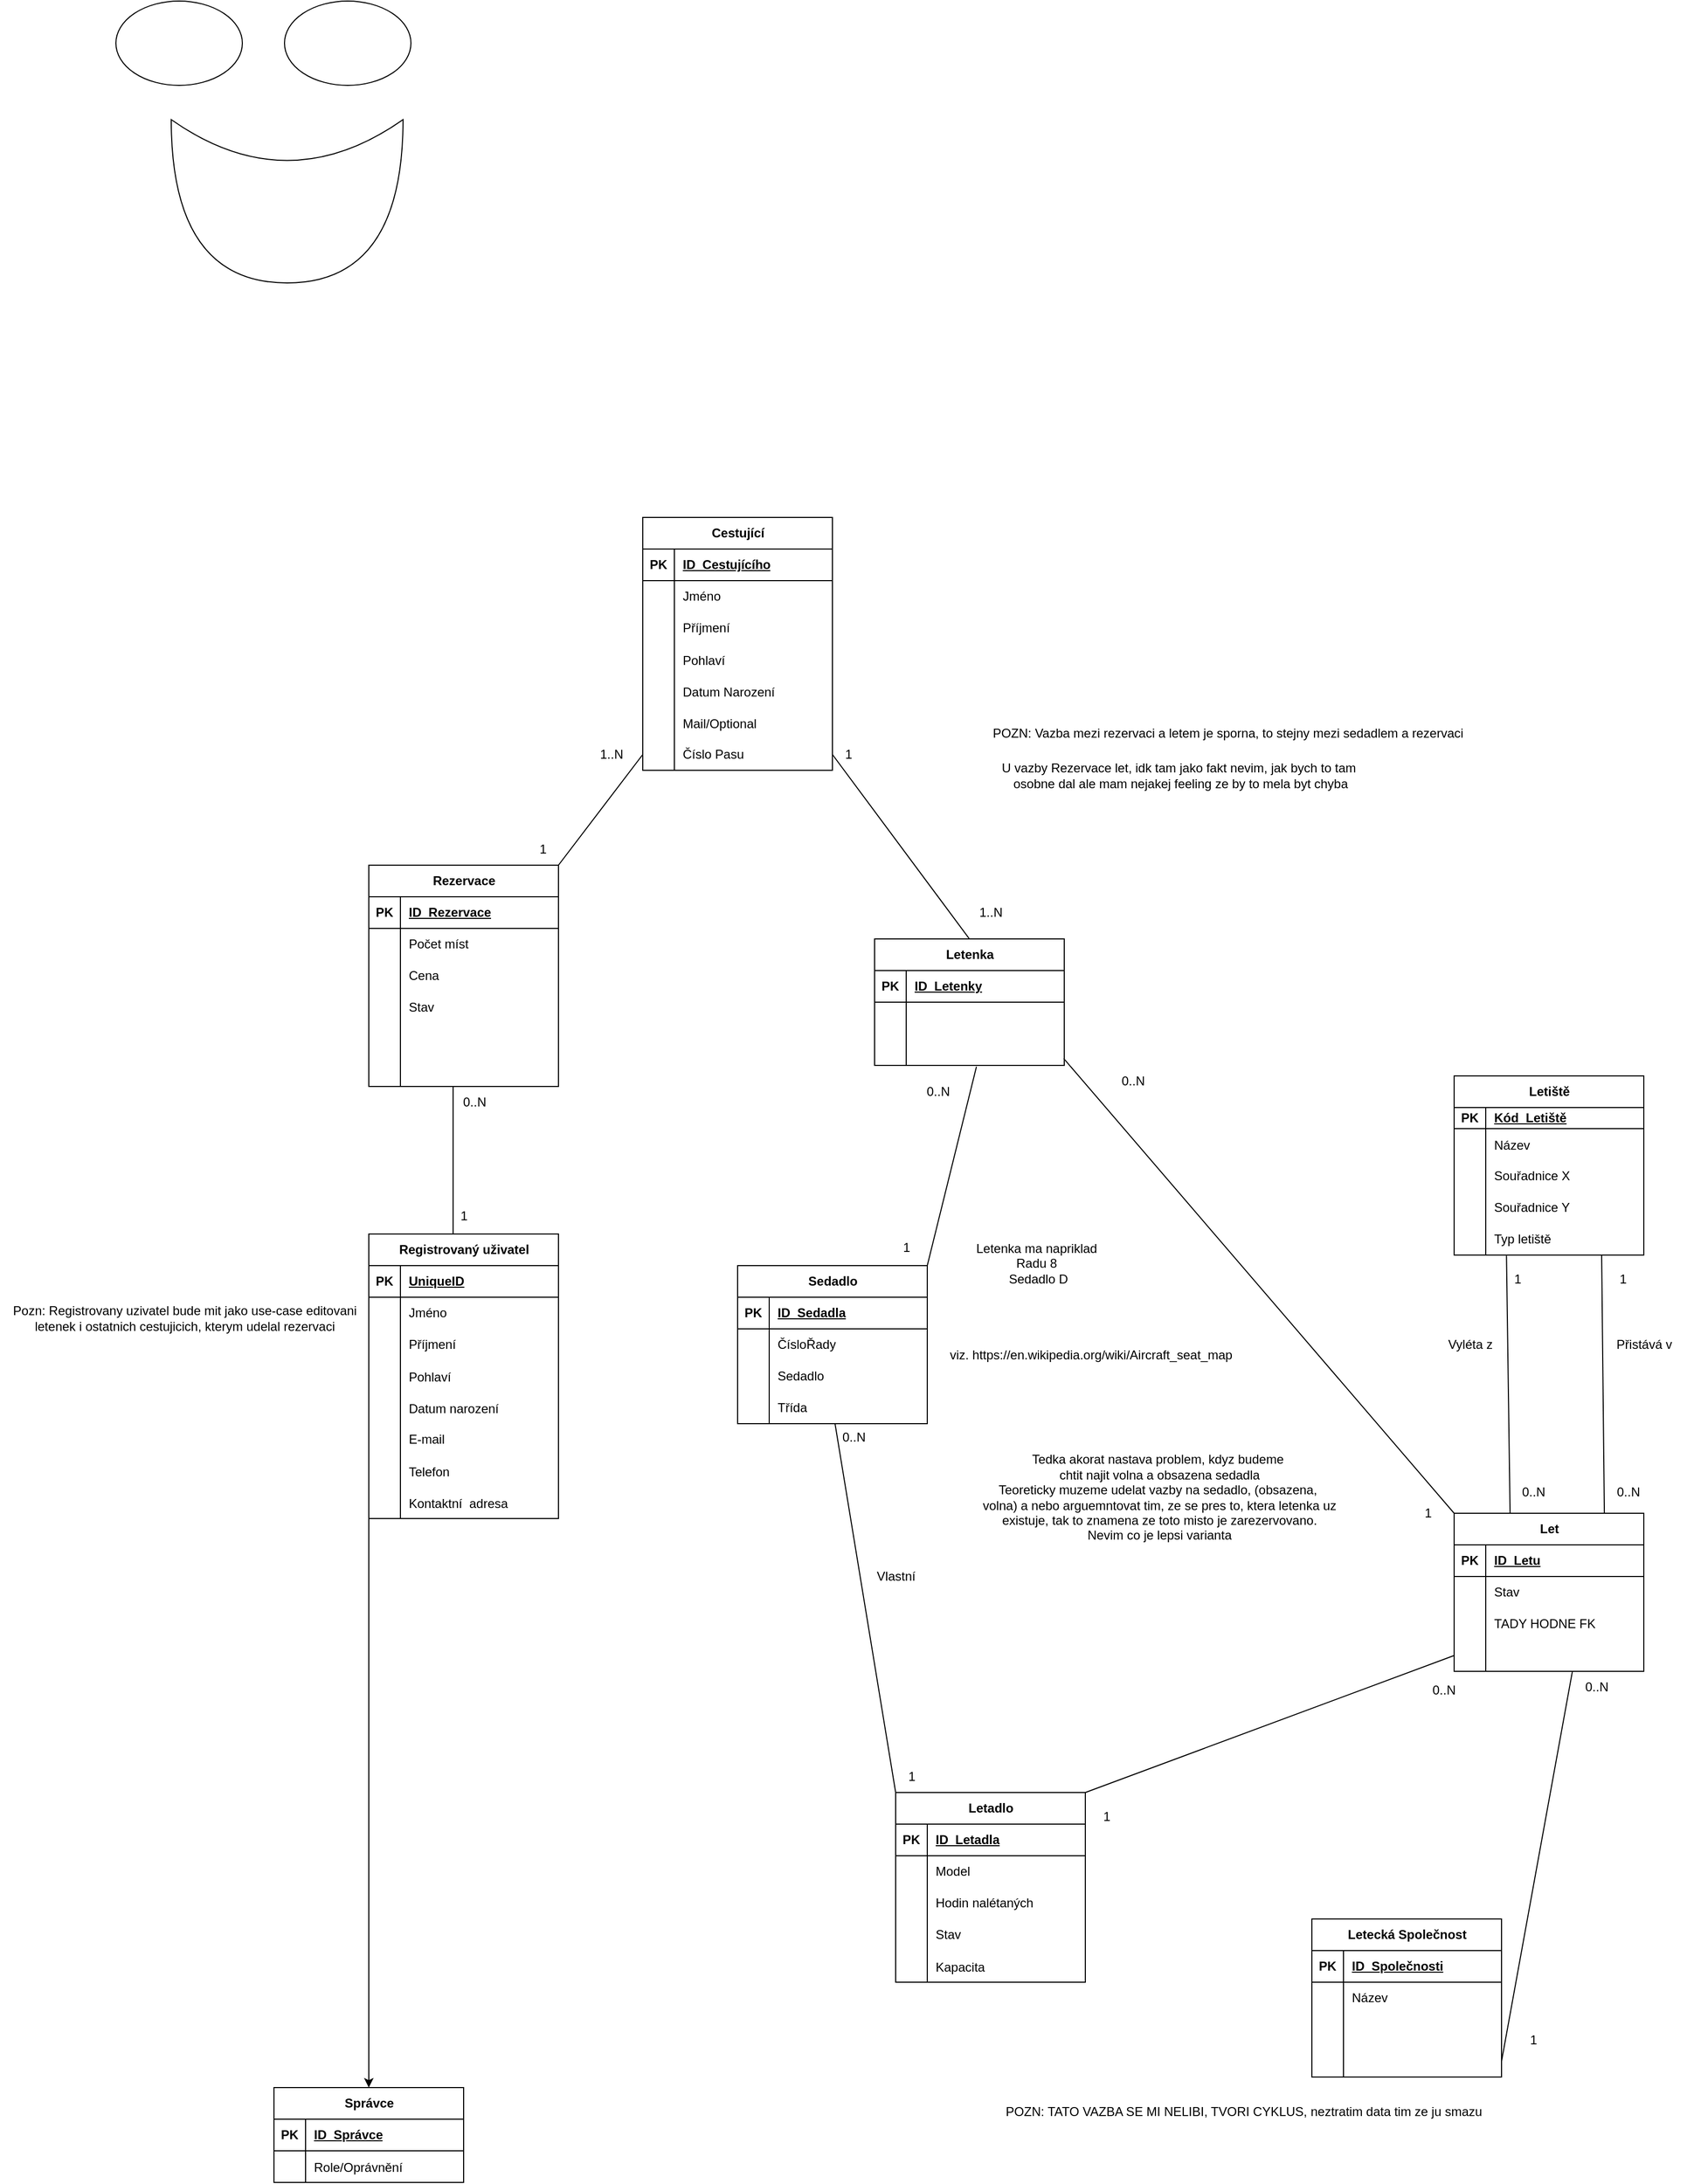 <mxfile version="23.1.1" type="github">
  <diagram name="Stránka-1" id="X1sNEdFep92oIiNzu30c">
    <mxGraphModel dx="2612" dy="2287" grid="1" gridSize="10" guides="1" tooltips="1" connect="1" arrows="1" fold="1" page="1" pageScale="1" pageWidth="827" pageHeight="1169" math="0" shadow="0">
      <root>
        <mxCell id="0" />
        <mxCell id="1" parent="0" />
        <mxCell id="HGg9zmxM_SfcB0DRXpNT-14" value="Letenka" style="shape=table;startSize=30;container=1;collapsible=1;childLayout=tableLayout;fixedRows=1;rowLines=0;fontStyle=1;align=center;resizeLast=1;html=1;" parent="1" vertex="1">
          <mxGeometry x="440" y="40" width="180" height="120" as="geometry" />
        </mxCell>
        <mxCell id="HGg9zmxM_SfcB0DRXpNT-15" value="" style="shape=tableRow;horizontal=0;startSize=0;swimlaneHead=0;swimlaneBody=0;fillColor=none;collapsible=0;dropTarget=0;points=[[0,0.5],[1,0.5]];portConstraint=eastwest;top=0;left=0;right=0;bottom=1;" parent="HGg9zmxM_SfcB0DRXpNT-14" vertex="1">
          <mxGeometry y="30" width="180" height="30" as="geometry" />
        </mxCell>
        <mxCell id="HGg9zmxM_SfcB0DRXpNT-16" value="PK" style="shape=partialRectangle;connectable=0;fillColor=none;top=0;left=0;bottom=0;right=0;fontStyle=1;overflow=hidden;whiteSpace=wrap;html=1;" parent="HGg9zmxM_SfcB0DRXpNT-15" vertex="1">
          <mxGeometry width="30" height="30" as="geometry">
            <mxRectangle width="30" height="30" as="alternateBounds" />
          </mxGeometry>
        </mxCell>
        <mxCell id="HGg9zmxM_SfcB0DRXpNT-17" value="ID_Letenky" style="shape=partialRectangle;connectable=0;fillColor=none;top=0;left=0;bottom=0;right=0;align=left;spacingLeft=6;fontStyle=5;overflow=hidden;whiteSpace=wrap;html=1;" parent="HGg9zmxM_SfcB0DRXpNT-15" vertex="1">
          <mxGeometry x="30" width="150" height="30" as="geometry">
            <mxRectangle width="150" height="30" as="alternateBounds" />
          </mxGeometry>
        </mxCell>
        <mxCell id="HGg9zmxM_SfcB0DRXpNT-18" value="" style="shape=tableRow;horizontal=0;startSize=0;swimlaneHead=0;swimlaneBody=0;fillColor=none;collapsible=0;dropTarget=0;points=[[0,0.5],[1,0.5]];portConstraint=eastwest;top=0;left=0;right=0;bottom=0;" parent="HGg9zmxM_SfcB0DRXpNT-14" vertex="1">
          <mxGeometry y="60" width="180" height="30" as="geometry" />
        </mxCell>
        <mxCell id="HGg9zmxM_SfcB0DRXpNT-19" value="" style="shape=partialRectangle;connectable=0;fillColor=none;top=0;left=0;bottom=0;right=0;editable=1;overflow=hidden;whiteSpace=wrap;html=1;" parent="HGg9zmxM_SfcB0DRXpNT-18" vertex="1">
          <mxGeometry width="30" height="30" as="geometry">
            <mxRectangle width="30" height="30" as="alternateBounds" />
          </mxGeometry>
        </mxCell>
        <mxCell id="HGg9zmxM_SfcB0DRXpNT-20" value="" style="shape=partialRectangle;connectable=0;fillColor=none;top=0;left=0;bottom=0;right=0;align=left;spacingLeft=6;overflow=hidden;whiteSpace=wrap;html=1;" parent="HGg9zmxM_SfcB0DRXpNT-18" vertex="1">
          <mxGeometry x="30" width="150" height="30" as="geometry">
            <mxRectangle width="150" height="30" as="alternateBounds" />
          </mxGeometry>
        </mxCell>
        <mxCell id="UO1MECgmRD41Aklo2rmK-39" value="" style="shape=tableRow;horizontal=0;startSize=0;swimlaneHead=0;swimlaneBody=0;fillColor=none;collapsible=0;dropTarget=0;points=[[0,0.5],[1,0.5]];portConstraint=eastwest;top=0;left=0;right=0;bottom=0;" parent="HGg9zmxM_SfcB0DRXpNT-14" vertex="1">
          <mxGeometry y="90" width="180" height="30" as="geometry" />
        </mxCell>
        <mxCell id="UO1MECgmRD41Aklo2rmK-40" value="" style="shape=partialRectangle;connectable=0;fillColor=none;top=0;left=0;bottom=0;right=0;editable=1;overflow=hidden;" parent="UO1MECgmRD41Aklo2rmK-39" vertex="1">
          <mxGeometry width="30" height="30" as="geometry">
            <mxRectangle width="30" height="30" as="alternateBounds" />
          </mxGeometry>
        </mxCell>
        <mxCell id="UO1MECgmRD41Aklo2rmK-41" value="" style="shape=partialRectangle;connectable=0;fillColor=none;top=0;left=0;bottom=0;right=0;align=left;spacingLeft=6;overflow=hidden;" parent="UO1MECgmRD41Aklo2rmK-39" vertex="1">
          <mxGeometry x="30" width="150" height="30" as="geometry">
            <mxRectangle width="150" height="30" as="alternateBounds" />
          </mxGeometry>
        </mxCell>
        <mxCell id="HGg9zmxM_SfcB0DRXpNT-27" value="Letecká Společnost" style="shape=table;startSize=30;container=1;collapsible=1;childLayout=tableLayout;fixedRows=1;rowLines=0;fontStyle=1;align=center;resizeLast=1;html=1;" parent="1" vertex="1">
          <mxGeometry x="855" y="970" width="180" height="150" as="geometry" />
        </mxCell>
        <mxCell id="HGg9zmxM_SfcB0DRXpNT-28" value="" style="shape=tableRow;horizontal=0;startSize=0;swimlaneHead=0;swimlaneBody=0;fillColor=none;collapsible=0;dropTarget=0;points=[[0,0.5],[1,0.5]];portConstraint=eastwest;top=0;left=0;right=0;bottom=1;" parent="HGg9zmxM_SfcB0DRXpNT-27" vertex="1">
          <mxGeometry y="30" width="180" height="30" as="geometry" />
        </mxCell>
        <mxCell id="HGg9zmxM_SfcB0DRXpNT-29" value="PK" style="shape=partialRectangle;connectable=0;fillColor=none;top=0;left=0;bottom=0;right=0;fontStyle=1;overflow=hidden;whiteSpace=wrap;html=1;" parent="HGg9zmxM_SfcB0DRXpNT-28" vertex="1">
          <mxGeometry width="30" height="30" as="geometry">
            <mxRectangle width="30" height="30" as="alternateBounds" />
          </mxGeometry>
        </mxCell>
        <mxCell id="HGg9zmxM_SfcB0DRXpNT-30" value="ID_Společnosti" style="shape=partialRectangle;connectable=0;fillColor=none;top=0;left=0;bottom=0;right=0;align=left;spacingLeft=6;fontStyle=5;overflow=hidden;whiteSpace=wrap;html=1;" parent="HGg9zmxM_SfcB0DRXpNT-28" vertex="1">
          <mxGeometry x="30" width="150" height="30" as="geometry">
            <mxRectangle width="150" height="30" as="alternateBounds" />
          </mxGeometry>
        </mxCell>
        <mxCell id="HGg9zmxM_SfcB0DRXpNT-31" value="" style="shape=tableRow;horizontal=0;startSize=0;swimlaneHead=0;swimlaneBody=0;fillColor=none;collapsible=0;dropTarget=0;points=[[0,0.5],[1,0.5]];portConstraint=eastwest;top=0;left=0;right=0;bottom=0;" parent="HGg9zmxM_SfcB0DRXpNT-27" vertex="1">
          <mxGeometry y="60" width="180" height="30" as="geometry" />
        </mxCell>
        <mxCell id="HGg9zmxM_SfcB0DRXpNT-32" value="" style="shape=partialRectangle;connectable=0;fillColor=none;top=0;left=0;bottom=0;right=0;editable=1;overflow=hidden;whiteSpace=wrap;html=1;" parent="HGg9zmxM_SfcB0DRXpNT-31" vertex="1">
          <mxGeometry width="30" height="30" as="geometry">
            <mxRectangle width="30" height="30" as="alternateBounds" />
          </mxGeometry>
        </mxCell>
        <mxCell id="HGg9zmxM_SfcB0DRXpNT-33" value="Název" style="shape=partialRectangle;connectable=0;fillColor=none;top=0;left=0;bottom=0;right=0;align=left;spacingLeft=6;overflow=hidden;whiteSpace=wrap;html=1;" parent="HGg9zmxM_SfcB0DRXpNT-31" vertex="1">
          <mxGeometry x="30" width="150" height="30" as="geometry">
            <mxRectangle width="150" height="30" as="alternateBounds" />
          </mxGeometry>
        </mxCell>
        <mxCell id="HGg9zmxM_SfcB0DRXpNT-34" value="" style="shape=tableRow;horizontal=0;startSize=0;swimlaneHead=0;swimlaneBody=0;fillColor=none;collapsible=0;dropTarget=0;points=[[0,0.5],[1,0.5]];portConstraint=eastwest;top=0;left=0;right=0;bottom=0;" parent="HGg9zmxM_SfcB0DRXpNT-27" vertex="1">
          <mxGeometry y="90" width="180" height="30" as="geometry" />
        </mxCell>
        <mxCell id="HGg9zmxM_SfcB0DRXpNT-35" value="" style="shape=partialRectangle;connectable=0;fillColor=none;top=0;left=0;bottom=0;right=0;editable=1;overflow=hidden;whiteSpace=wrap;html=1;" parent="HGg9zmxM_SfcB0DRXpNT-34" vertex="1">
          <mxGeometry width="30" height="30" as="geometry">
            <mxRectangle width="30" height="30" as="alternateBounds" />
          </mxGeometry>
        </mxCell>
        <mxCell id="HGg9zmxM_SfcB0DRXpNT-36" value="" style="shape=partialRectangle;connectable=0;fillColor=none;top=0;left=0;bottom=0;right=0;align=left;spacingLeft=6;overflow=hidden;whiteSpace=wrap;html=1;" parent="HGg9zmxM_SfcB0DRXpNT-34" vertex="1">
          <mxGeometry x="30" width="150" height="30" as="geometry">
            <mxRectangle width="150" height="30" as="alternateBounds" />
          </mxGeometry>
        </mxCell>
        <mxCell id="HGg9zmxM_SfcB0DRXpNT-37" value="" style="shape=tableRow;horizontal=0;startSize=0;swimlaneHead=0;swimlaneBody=0;fillColor=none;collapsible=0;dropTarget=0;points=[[0,0.5],[1,0.5]];portConstraint=eastwest;top=0;left=0;right=0;bottom=0;" parent="HGg9zmxM_SfcB0DRXpNT-27" vertex="1">
          <mxGeometry y="120" width="180" height="30" as="geometry" />
        </mxCell>
        <mxCell id="HGg9zmxM_SfcB0DRXpNT-38" value="" style="shape=partialRectangle;connectable=0;fillColor=none;top=0;left=0;bottom=0;right=0;editable=1;overflow=hidden;whiteSpace=wrap;html=1;" parent="HGg9zmxM_SfcB0DRXpNT-37" vertex="1">
          <mxGeometry width="30" height="30" as="geometry">
            <mxRectangle width="30" height="30" as="alternateBounds" />
          </mxGeometry>
        </mxCell>
        <mxCell id="HGg9zmxM_SfcB0DRXpNT-39" value="" style="shape=partialRectangle;connectable=0;fillColor=none;top=0;left=0;bottom=0;right=0;align=left;spacingLeft=6;overflow=hidden;whiteSpace=wrap;html=1;" parent="HGg9zmxM_SfcB0DRXpNT-37" vertex="1">
          <mxGeometry x="30" width="150" height="30" as="geometry">
            <mxRectangle width="150" height="30" as="alternateBounds" />
          </mxGeometry>
        </mxCell>
        <mxCell id="HGg9zmxM_SfcB0DRXpNT-55" value="Letadlo" style="shape=table;startSize=30;container=1;collapsible=1;childLayout=tableLayout;fixedRows=1;rowLines=0;fontStyle=1;align=center;resizeLast=1;html=1;" parent="1" vertex="1">
          <mxGeometry x="460" y="850" width="180" height="180" as="geometry" />
        </mxCell>
        <mxCell id="HGg9zmxM_SfcB0DRXpNT-56" value="" style="shape=tableRow;horizontal=0;startSize=0;swimlaneHead=0;swimlaneBody=0;fillColor=none;collapsible=0;dropTarget=0;points=[[0,0.5],[1,0.5]];portConstraint=eastwest;top=0;left=0;right=0;bottom=1;" parent="HGg9zmxM_SfcB0DRXpNT-55" vertex="1">
          <mxGeometry y="30" width="180" height="30" as="geometry" />
        </mxCell>
        <mxCell id="HGg9zmxM_SfcB0DRXpNT-57" value="PK" style="shape=partialRectangle;connectable=0;fillColor=none;top=0;left=0;bottom=0;right=0;fontStyle=1;overflow=hidden;whiteSpace=wrap;html=1;" parent="HGg9zmxM_SfcB0DRXpNT-56" vertex="1">
          <mxGeometry width="30" height="30" as="geometry">
            <mxRectangle width="30" height="30" as="alternateBounds" />
          </mxGeometry>
        </mxCell>
        <mxCell id="HGg9zmxM_SfcB0DRXpNT-58" value="ID_Letadla" style="shape=partialRectangle;connectable=0;fillColor=none;top=0;left=0;bottom=0;right=0;align=left;spacingLeft=6;fontStyle=5;overflow=hidden;whiteSpace=wrap;html=1;" parent="HGg9zmxM_SfcB0DRXpNT-56" vertex="1">
          <mxGeometry x="30" width="150" height="30" as="geometry">
            <mxRectangle width="150" height="30" as="alternateBounds" />
          </mxGeometry>
        </mxCell>
        <mxCell id="HGg9zmxM_SfcB0DRXpNT-59" value="" style="shape=tableRow;horizontal=0;startSize=0;swimlaneHead=0;swimlaneBody=0;fillColor=none;collapsible=0;dropTarget=0;points=[[0,0.5],[1,0.5]];portConstraint=eastwest;top=0;left=0;right=0;bottom=0;" parent="HGg9zmxM_SfcB0DRXpNT-55" vertex="1">
          <mxGeometry y="60" width="180" height="30" as="geometry" />
        </mxCell>
        <mxCell id="HGg9zmxM_SfcB0DRXpNT-60" value="" style="shape=partialRectangle;connectable=0;fillColor=none;top=0;left=0;bottom=0;right=0;editable=1;overflow=hidden;whiteSpace=wrap;html=1;" parent="HGg9zmxM_SfcB0DRXpNT-59" vertex="1">
          <mxGeometry width="30" height="30" as="geometry">
            <mxRectangle width="30" height="30" as="alternateBounds" />
          </mxGeometry>
        </mxCell>
        <mxCell id="HGg9zmxM_SfcB0DRXpNT-61" value="Model" style="shape=partialRectangle;connectable=0;fillColor=none;top=0;left=0;bottom=0;right=0;align=left;spacingLeft=6;overflow=hidden;whiteSpace=wrap;html=1;" parent="HGg9zmxM_SfcB0DRXpNT-59" vertex="1">
          <mxGeometry x="30" width="150" height="30" as="geometry">
            <mxRectangle width="150" height="30" as="alternateBounds" />
          </mxGeometry>
        </mxCell>
        <mxCell id="HGg9zmxM_SfcB0DRXpNT-62" value="" style="shape=tableRow;horizontal=0;startSize=0;swimlaneHead=0;swimlaneBody=0;fillColor=none;collapsible=0;dropTarget=0;points=[[0,0.5],[1,0.5]];portConstraint=eastwest;top=0;left=0;right=0;bottom=0;" parent="HGg9zmxM_SfcB0DRXpNT-55" vertex="1">
          <mxGeometry y="90" width="180" height="30" as="geometry" />
        </mxCell>
        <mxCell id="HGg9zmxM_SfcB0DRXpNT-63" value="" style="shape=partialRectangle;connectable=0;fillColor=none;top=0;left=0;bottom=0;right=0;editable=1;overflow=hidden;whiteSpace=wrap;html=1;" parent="HGg9zmxM_SfcB0DRXpNT-62" vertex="1">
          <mxGeometry width="30" height="30" as="geometry">
            <mxRectangle width="30" height="30" as="alternateBounds" />
          </mxGeometry>
        </mxCell>
        <mxCell id="HGg9zmxM_SfcB0DRXpNT-64" value="Hodin nalétaných" style="shape=partialRectangle;connectable=0;fillColor=none;top=0;left=0;bottom=0;right=0;align=left;spacingLeft=6;overflow=hidden;whiteSpace=wrap;html=1;" parent="HGg9zmxM_SfcB0DRXpNT-62" vertex="1">
          <mxGeometry x="30" width="150" height="30" as="geometry">
            <mxRectangle width="150" height="30" as="alternateBounds" />
          </mxGeometry>
        </mxCell>
        <mxCell id="HGg9zmxM_SfcB0DRXpNT-65" value="" style="shape=tableRow;horizontal=0;startSize=0;swimlaneHead=0;swimlaneBody=0;fillColor=none;collapsible=0;dropTarget=0;points=[[0,0.5],[1,0.5]];portConstraint=eastwest;top=0;left=0;right=0;bottom=0;" parent="HGg9zmxM_SfcB0DRXpNT-55" vertex="1">
          <mxGeometry y="120" width="180" height="30" as="geometry" />
        </mxCell>
        <mxCell id="HGg9zmxM_SfcB0DRXpNT-66" value="" style="shape=partialRectangle;connectable=0;fillColor=none;top=0;left=0;bottom=0;right=0;editable=1;overflow=hidden;whiteSpace=wrap;html=1;" parent="HGg9zmxM_SfcB0DRXpNT-65" vertex="1">
          <mxGeometry width="30" height="30" as="geometry">
            <mxRectangle width="30" height="30" as="alternateBounds" />
          </mxGeometry>
        </mxCell>
        <mxCell id="HGg9zmxM_SfcB0DRXpNT-67" value="Stav" style="shape=partialRectangle;connectable=0;fillColor=none;top=0;left=0;bottom=0;right=0;align=left;spacingLeft=6;overflow=hidden;whiteSpace=wrap;html=1;" parent="HGg9zmxM_SfcB0DRXpNT-65" vertex="1">
          <mxGeometry x="30" width="150" height="30" as="geometry">
            <mxRectangle width="150" height="30" as="alternateBounds" />
          </mxGeometry>
        </mxCell>
        <mxCell id="UO1MECgmRD41Aklo2rmK-36" value="" style="shape=tableRow;horizontal=0;startSize=0;swimlaneHead=0;swimlaneBody=0;fillColor=none;collapsible=0;dropTarget=0;points=[[0,0.5],[1,0.5]];portConstraint=eastwest;top=0;left=0;right=0;bottom=0;" parent="HGg9zmxM_SfcB0DRXpNT-55" vertex="1">
          <mxGeometry y="150" width="180" height="30" as="geometry" />
        </mxCell>
        <mxCell id="UO1MECgmRD41Aklo2rmK-37" value="" style="shape=partialRectangle;connectable=0;fillColor=none;top=0;left=0;bottom=0;right=0;editable=1;overflow=hidden;" parent="UO1MECgmRD41Aklo2rmK-36" vertex="1">
          <mxGeometry width="30" height="30" as="geometry">
            <mxRectangle width="30" height="30" as="alternateBounds" />
          </mxGeometry>
        </mxCell>
        <mxCell id="UO1MECgmRD41Aklo2rmK-38" value="Kapacita" style="shape=partialRectangle;connectable=0;fillColor=none;top=0;left=0;bottom=0;right=0;align=left;spacingLeft=6;overflow=hidden;" parent="UO1MECgmRD41Aklo2rmK-36" vertex="1">
          <mxGeometry x="30" width="150" height="30" as="geometry">
            <mxRectangle width="150" height="30" as="alternateBounds" />
          </mxGeometry>
        </mxCell>
        <mxCell id="HGg9zmxM_SfcB0DRXpNT-81" value="Let" style="shape=table;startSize=30;container=1;collapsible=1;childLayout=tableLayout;fixedRows=1;rowLines=0;fontStyle=1;align=center;resizeLast=1;html=1;" parent="1" vertex="1">
          <mxGeometry x="990" y="585" width="180" height="150" as="geometry" />
        </mxCell>
        <mxCell id="HGg9zmxM_SfcB0DRXpNT-82" value="" style="shape=tableRow;horizontal=0;startSize=0;swimlaneHead=0;swimlaneBody=0;fillColor=none;collapsible=0;dropTarget=0;points=[[0,0.5],[1,0.5]];portConstraint=eastwest;top=0;left=0;right=0;bottom=1;" parent="HGg9zmxM_SfcB0DRXpNT-81" vertex="1">
          <mxGeometry y="30" width="180" height="30" as="geometry" />
        </mxCell>
        <mxCell id="HGg9zmxM_SfcB0DRXpNT-83" value="PK" style="shape=partialRectangle;connectable=0;fillColor=none;top=0;left=0;bottom=0;right=0;fontStyle=1;overflow=hidden;whiteSpace=wrap;html=1;" parent="HGg9zmxM_SfcB0DRXpNT-82" vertex="1">
          <mxGeometry width="30" height="30" as="geometry">
            <mxRectangle width="30" height="30" as="alternateBounds" />
          </mxGeometry>
        </mxCell>
        <mxCell id="HGg9zmxM_SfcB0DRXpNT-84" value="ID_Letu" style="shape=partialRectangle;connectable=0;fillColor=none;top=0;left=0;bottom=0;right=0;align=left;spacingLeft=6;fontStyle=5;overflow=hidden;whiteSpace=wrap;html=1;" parent="HGg9zmxM_SfcB0DRXpNT-82" vertex="1">
          <mxGeometry x="30" width="150" height="30" as="geometry">
            <mxRectangle width="150" height="30" as="alternateBounds" />
          </mxGeometry>
        </mxCell>
        <mxCell id="HGg9zmxM_SfcB0DRXpNT-85" value="" style="shape=tableRow;horizontal=0;startSize=0;swimlaneHead=0;swimlaneBody=0;fillColor=none;collapsible=0;dropTarget=0;points=[[0,0.5],[1,0.5]];portConstraint=eastwest;top=0;left=0;right=0;bottom=0;" parent="HGg9zmxM_SfcB0DRXpNT-81" vertex="1">
          <mxGeometry y="60" width="180" height="30" as="geometry" />
        </mxCell>
        <mxCell id="HGg9zmxM_SfcB0DRXpNT-86" value="" style="shape=partialRectangle;connectable=0;fillColor=none;top=0;left=0;bottom=0;right=0;editable=1;overflow=hidden;whiteSpace=wrap;html=1;" parent="HGg9zmxM_SfcB0DRXpNT-85" vertex="1">
          <mxGeometry width="30" height="30" as="geometry">
            <mxRectangle width="30" height="30" as="alternateBounds" />
          </mxGeometry>
        </mxCell>
        <mxCell id="HGg9zmxM_SfcB0DRXpNT-87" value="Stav" style="shape=partialRectangle;connectable=0;fillColor=none;top=0;left=0;bottom=0;right=0;align=left;spacingLeft=6;overflow=hidden;whiteSpace=wrap;html=1;" parent="HGg9zmxM_SfcB0DRXpNT-85" vertex="1">
          <mxGeometry x="30" width="150" height="30" as="geometry">
            <mxRectangle width="150" height="30" as="alternateBounds" />
          </mxGeometry>
        </mxCell>
        <mxCell id="HGg9zmxM_SfcB0DRXpNT-88" value="" style="shape=tableRow;horizontal=0;startSize=0;swimlaneHead=0;swimlaneBody=0;fillColor=none;collapsible=0;dropTarget=0;points=[[0,0.5],[1,0.5]];portConstraint=eastwest;top=0;left=0;right=0;bottom=0;" parent="HGg9zmxM_SfcB0DRXpNT-81" vertex="1">
          <mxGeometry y="90" width="180" height="30" as="geometry" />
        </mxCell>
        <mxCell id="HGg9zmxM_SfcB0DRXpNT-89" value="" style="shape=partialRectangle;connectable=0;fillColor=none;top=0;left=0;bottom=0;right=0;editable=1;overflow=hidden;whiteSpace=wrap;html=1;" parent="HGg9zmxM_SfcB0DRXpNT-88" vertex="1">
          <mxGeometry width="30" height="30" as="geometry">
            <mxRectangle width="30" height="30" as="alternateBounds" />
          </mxGeometry>
        </mxCell>
        <mxCell id="HGg9zmxM_SfcB0DRXpNT-90" value="TADY HODNE FK" style="shape=partialRectangle;connectable=0;fillColor=none;top=0;left=0;bottom=0;right=0;align=left;spacingLeft=6;overflow=hidden;whiteSpace=wrap;html=1;" parent="HGg9zmxM_SfcB0DRXpNT-88" vertex="1">
          <mxGeometry x="30" width="150" height="30" as="geometry">
            <mxRectangle width="150" height="30" as="alternateBounds" />
          </mxGeometry>
        </mxCell>
        <mxCell id="HGg9zmxM_SfcB0DRXpNT-91" value="" style="shape=tableRow;horizontal=0;startSize=0;swimlaneHead=0;swimlaneBody=0;fillColor=none;collapsible=0;dropTarget=0;points=[[0,0.5],[1,0.5]];portConstraint=eastwest;top=0;left=0;right=0;bottom=0;" parent="HGg9zmxM_SfcB0DRXpNT-81" vertex="1">
          <mxGeometry y="120" width="180" height="30" as="geometry" />
        </mxCell>
        <mxCell id="HGg9zmxM_SfcB0DRXpNT-92" value="" style="shape=partialRectangle;connectable=0;fillColor=none;top=0;left=0;bottom=0;right=0;editable=1;overflow=hidden;whiteSpace=wrap;html=1;" parent="HGg9zmxM_SfcB0DRXpNT-91" vertex="1">
          <mxGeometry width="30" height="30" as="geometry">
            <mxRectangle width="30" height="30" as="alternateBounds" />
          </mxGeometry>
        </mxCell>
        <mxCell id="HGg9zmxM_SfcB0DRXpNT-93" value="" style="shape=partialRectangle;connectable=0;fillColor=none;top=0;left=0;bottom=0;right=0;align=left;spacingLeft=6;overflow=hidden;whiteSpace=wrap;html=1;" parent="HGg9zmxM_SfcB0DRXpNT-91" vertex="1">
          <mxGeometry x="30" width="150" height="30" as="geometry">
            <mxRectangle width="150" height="30" as="alternateBounds" />
          </mxGeometry>
        </mxCell>
        <mxCell id="HGg9zmxM_SfcB0DRXpNT-97" value="" style="endArrow=none;html=1;rounded=0;entryX=0;entryY=0.5;entryDx=0;entryDy=0;" parent="1" target="HGg9zmxM_SfcB0DRXpNT-91" edge="1">
          <mxGeometry width="50" height="50" relative="1" as="geometry">
            <mxPoint x="640" y="850" as="sourcePoint" />
            <mxPoint x="690" y="800" as="targetPoint" />
          </mxGeometry>
        </mxCell>
        <mxCell id="HGg9zmxM_SfcB0DRXpNT-99" value="" style="endArrow=none;html=1;rounded=0;exitX=0;exitY=0;exitDx=0;exitDy=0;entryX=0.997;entryY=0.781;entryDx=0;entryDy=0;entryPerimeter=0;" parent="1" source="HGg9zmxM_SfcB0DRXpNT-81" target="UO1MECgmRD41Aklo2rmK-39" edge="1">
          <mxGeometry width="50" height="50" relative="1" as="geometry">
            <mxPoint x="570" y="440" as="sourcePoint" />
            <mxPoint x="620.0" y="205" as="targetPoint" />
          </mxGeometry>
        </mxCell>
        <mxCell id="HGg9zmxM_SfcB0DRXpNT-100" value="" style="endArrow=none;html=1;rounded=0;exitX=0.624;exitY=0.985;exitDx=0;exitDy=0;entryX=1;entryY=0.5;entryDx=0;entryDy=0;exitPerimeter=0;" parent="1" source="HGg9zmxM_SfcB0DRXpNT-91" target="HGg9zmxM_SfcB0DRXpNT-37" edge="1">
          <mxGeometry width="50" height="50" relative="1" as="geometry">
            <mxPoint x="1080" y="580" as="sourcePoint" />
            <mxPoint x="1050" y="380" as="targetPoint" />
          </mxGeometry>
        </mxCell>
        <mxCell id="HGg9zmxM_SfcB0DRXpNT-128" value="Rezervace" style="shape=table;startSize=30;container=1;collapsible=1;childLayout=tableLayout;fixedRows=1;rowLines=0;fontStyle=1;align=center;resizeLast=1;html=1;" parent="1" vertex="1">
          <mxGeometry x="-40" y="-30" width="180" height="210" as="geometry" />
        </mxCell>
        <mxCell id="HGg9zmxM_SfcB0DRXpNT-129" value="" style="shape=tableRow;horizontal=0;startSize=0;swimlaneHead=0;swimlaneBody=0;fillColor=none;collapsible=0;dropTarget=0;points=[[0,0.5],[1,0.5]];portConstraint=eastwest;top=0;left=0;right=0;bottom=1;" parent="HGg9zmxM_SfcB0DRXpNT-128" vertex="1">
          <mxGeometry y="30" width="180" height="30" as="geometry" />
        </mxCell>
        <mxCell id="HGg9zmxM_SfcB0DRXpNT-130" value="PK" style="shape=partialRectangle;connectable=0;fillColor=none;top=0;left=0;bottom=0;right=0;fontStyle=1;overflow=hidden;whiteSpace=wrap;html=1;" parent="HGg9zmxM_SfcB0DRXpNT-129" vertex="1">
          <mxGeometry width="30" height="30" as="geometry">
            <mxRectangle width="30" height="30" as="alternateBounds" />
          </mxGeometry>
        </mxCell>
        <mxCell id="HGg9zmxM_SfcB0DRXpNT-131" value="ID_Rezervace" style="shape=partialRectangle;connectable=0;fillColor=none;top=0;left=0;bottom=0;right=0;align=left;spacingLeft=6;fontStyle=5;overflow=hidden;whiteSpace=wrap;html=1;" parent="HGg9zmxM_SfcB0DRXpNT-129" vertex="1">
          <mxGeometry x="30" width="150" height="30" as="geometry">
            <mxRectangle width="150" height="30" as="alternateBounds" />
          </mxGeometry>
        </mxCell>
        <mxCell id="HGg9zmxM_SfcB0DRXpNT-132" value="" style="shape=tableRow;horizontal=0;startSize=0;swimlaneHead=0;swimlaneBody=0;fillColor=none;collapsible=0;dropTarget=0;points=[[0,0.5],[1,0.5]];portConstraint=eastwest;top=0;left=0;right=0;bottom=0;" parent="HGg9zmxM_SfcB0DRXpNT-128" vertex="1">
          <mxGeometry y="60" width="180" height="30" as="geometry" />
        </mxCell>
        <mxCell id="HGg9zmxM_SfcB0DRXpNT-133" value="" style="shape=partialRectangle;connectable=0;fillColor=none;top=0;left=0;bottom=0;right=0;editable=1;overflow=hidden;whiteSpace=wrap;html=1;" parent="HGg9zmxM_SfcB0DRXpNT-132" vertex="1">
          <mxGeometry width="30" height="30" as="geometry">
            <mxRectangle width="30" height="30" as="alternateBounds" />
          </mxGeometry>
        </mxCell>
        <mxCell id="HGg9zmxM_SfcB0DRXpNT-134" value="Počet míst" style="shape=partialRectangle;connectable=0;fillColor=none;top=0;left=0;bottom=0;right=0;align=left;spacingLeft=6;overflow=hidden;whiteSpace=wrap;html=1;" parent="HGg9zmxM_SfcB0DRXpNT-132" vertex="1">
          <mxGeometry x="30" width="150" height="30" as="geometry">
            <mxRectangle width="150" height="30" as="alternateBounds" />
          </mxGeometry>
        </mxCell>
        <mxCell id="HGg9zmxM_SfcB0DRXpNT-135" value="" style="shape=tableRow;horizontal=0;startSize=0;swimlaneHead=0;swimlaneBody=0;fillColor=none;collapsible=0;dropTarget=0;points=[[0,0.5],[1,0.5]];portConstraint=eastwest;top=0;left=0;right=0;bottom=0;" parent="HGg9zmxM_SfcB0DRXpNT-128" vertex="1">
          <mxGeometry y="90" width="180" height="30" as="geometry" />
        </mxCell>
        <mxCell id="HGg9zmxM_SfcB0DRXpNT-136" value="" style="shape=partialRectangle;connectable=0;fillColor=none;top=0;left=0;bottom=0;right=0;editable=1;overflow=hidden;whiteSpace=wrap;html=1;" parent="HGg9zmxM_SfcB0DRXpNT-135" vertex="1">
          <mxGeometry width="30" height="30" as="geometry">
            <mxRectangle width="30" height="30" as="alternateBounds" />
          </mxGeometry>
        </mxCell>
        <mxCell id="HGg9zmxM_SfcB0DRXpNT-137" value="Cena" style="shape=partialRectangle;connectable=0;fillColor=none;top=0;left=0;bottom=0;right=0;align=left;spacingLeft=6;overflow=hidden;whiteSpace=wrap;html=1;" parent="HGg9zmxM_SfcB0DRXpNT-135" vertex="1">
          <mxGeometry x="30" width="150" height="30" as="geometry">
            <mxRectangle width="150" height="30" as="alternateBounds" />
          </mxGeometry>
        </mxCell>
        <mxCell id="HGg9zmxM_SfcB0DRXpNT-138" value="" style="shape=tableRow;horizontal=0;startSize=0;swimlaneHead=0;swimlaneBody=0;fillColor=none;collapsible=0;dropTarget=0;points=[[0,0.5],[1,0.5]];portConstraint=eastwest;top=0;left=0;right=0;bottom=0;" parent="HGg9zmxM_SfcB0DRXpNT-128" vertex="1">
          <mxGeometry y="120" width="180" height="30" as="geometry" />
        </mxCell>
        <mxCell id="HGg9zmxM_SfcB0DRXpNT-139" value="" style="shape=partialRectangle;connectable=0;fillColor=none;top=0;left=0;bottom=0;right=0;editable=1;overflow=hidden;whiteSpace=wrap;html=1;" parent="HGg9zmxM_SfcB0DRXpNT-138" vertex="1">
          <mxGeometry width="30" height="30" as="geometry">
            <mxRectangle width="30" height="30" as="alternateBounds" />
          </mxGeometry>
        </mxCell>
        <mxCell id="HGg9zmxM_SfcB0DRXpNT-140" value="Stav" style="shape=partialRectangle;connectable=0;fillColor=none;top=0;left=0;bottom=0;right=0;align=left;spacingLeft=6;overflow=hidden;whiteSpace=wrap;html=1;" parent="HGg9zmxM_SfcB0DRXpNT-138" vertex="1">
          <mxGeometry x="30" width="150" height="30" as="geometry">
            <mxRectangle width="150" height="30" as="alternateBounds" />
          </mxGeometry>
        </mxCell>
        <mxCell id="HGg9zmxM_SfcB0DRXpNT-141" value="" style="shape=tableRow;horizontal=0;startSize=0;swimlaneHead=0;swimlaneBody=0;fillColor=none;collapsible=0;dropTarget=0;points=[[0,0.5],[1,0.5]];portConstraint=eastwest;top=0;left=0;right=0;bottom=0;" parent="HGg9zmxM_SfcB0DRXpNT-128" vertex="1">
          <mxGeometry y="150" width="180" height="30" as="geometry" />
        </mxCell>
        <mxCell id="HGg9zmxM_SfcB0DRXpNT-142" value="" style="shape=partialRectangle;connectable=0;fillColor=none;top=0;left=0;bottom=0;right=0;editable=1;overflow=hidden;" parent="HGg9zmxM_SfcB0DRXpNT-141" vertex="1">
          <mxGeometry width="30" height="30" as="geometry">
            <mxRectangle width="30" height="30" as="alternateBounds" />
          </mxGeometry>
        </mxCell>
        <mxCell id="HGg9zmxM_SfcB0DRXpNT-143" value="" style="shape=partialRectangle;connectable=0;fillColor=none;top=0;left=0;bottom=0;right=0;align=left;spacingLeft=6;overflow=hidden;" parent="HGg9zmxM_SfcB0DRXpNT-141" vertex="1">
          <mxGeometry x="30" width="150" height="30" as="geometry">
            <mxRectangle width="150" height="30" as="alternateBounds" />
          </mxGeometry>
        </mxCell>
        <mxCell id="HGg9zmxM_SfcB0DRXpNT-151" value="" style="shape=tableRow;horizontal=0;startSize=0;swimlaneHead=0;swimlaneBody=0;fillColor=none;collapsible=0;dropTarget=0;points=[[0,0.5],[1,0.5]];portConstraint=eastwest;top=0;left=0;right=0;bottom=0;" parent="HGg9zmxM_SfcB0DRXpNT-128" vertex="1">
          <mxGeometry y="180" width="180" height="30" as="geometry" />
        </mxCell>
        <mxCell id="HGg9zmxM_SfcB0DRXpNT-152" value="" style="shape=partialRectangle;connectable=0;fillColor=none;top=0;left=0;bottom=0;right=0;editable=1;overflow=hidden;" parent="HGg9zmxM_SfcB0DRXpNT-151" vertex="1">
          <mxGeometry width="30" height="30" as="geometry">
            <mxRectangle width="30" height="30" as="alternateBounds" />
          </mxGeometry>
        </mxCell>
        <mxCell id="HGg9zmxM_SfcB0DRXpNT-153" value="" style="shape=partialRectangle;connectable=0;fillColor=none;top=0;left=0;bottom=0;right=0;align=left;spacingLeft=6;overflow=hidden;" parent="HGg9zmxM_SfcB0DRXpNT-151" vertex="1">
          <mxGeometry x="30" width="150" height="30" as="geometry">
            <mxRectangle width="150" height="30" as="alternateBounds" />
          </mxGeometry>
        </mxCell>
        <mxCell id="HGg9zmxM_SfcB0DRXpNT-159" value="Registrovaný uživatel" style="shape=table;startSize=30;container=1;collapsible=1;childLayout=tableLayout;fixedRows=1;rowLines=0;fontStyle=1;align=center;resizeLast=1;html=1;" parent="1" vertex="1">
          <mxGeometry x="-40" y="320" width="180" height="270" as="geometry" />
        </mxCell>
        <mxCell id="HGg9zmxM_SfcB0DRXpNT-160" value="" style="shape=tableRow;horizontal=0;startSize=0;swimlaneHead=0;swimlaneBody=0;fillColor=none;collapsible=0;dropTarget=0;points=[[0,0.5],[1,0.5]];portConstraint=eastwest;top=0;left=0;right=0;bottom=1;" parent="HGg9zmxM_SfcB0DRXpNT-159" vertex="1">
          <mxGeometry y="30" width="180" height="30" as="geometry" />
        </mxCell>
        <mxCell id="HGg9zmxM_SfcB0DRXpNT-161" value="PK" style="shape=partialRectangle;connectable=0;fillColor=none;top=0;left=0;bottom=0;right=0;fontStyle=1;overflow=hidden;whiteSpace=wrap;html=1;" parent="HGg9zmxM_SfcB0DRXpNT-160" vertex="1">
          <mxGeometry width="30" height="30" as="geometry">
            <mxRectangle width="30" height="30" as="alternateBounds" />
          </mxGeometry>
        </mxCell>
        <mxCell id="HGg9zmxM_SfcB0DRXpNT-162" value="UniqueID" style="shape=partialRectangle;connectable=0;fillColor=none;top=0;left=0;bottom=0;right=0;align=left;spacingLeft=6;fontStyle=5;overflow=hidden;whiteSpace=wrap;html=1;" parent="HGg9zmxM_SfcB0DRXpNT-160" vertex="1">
          <mxGeometry x="30" width="150" height="30" as="geometry">
            <mxRectangle width="150" height="30" as="alternateBounds" />
          </mxGeometry>
        </mxCell>
        <mxCell id="HGg9zmxM_SfcB0DRXpNT-163" value="" style="shape=tableRow;horizontal=0;startSize=0;swimlaneHead=0;swimlaneBody=0;fillColor=none;collapsible=0;dropTarget=0;points=[[0,0.5],[1,0.5]];portConstraint=eastwest;top=0;left=0;right=0;bottom=0;" parent="HGg9zmxM_SfcB0DRXpNT-159" vertex="1">
          <mxGeometry y="60" width="180" height="30" as="geometry" />
        </mxCell>
        <mxCell id="HGg9zmxM_SfcB0DRXpNT-164" value="" style="shape=partialRectangle;connectable=0;fillColor=none;top=0;left=0;bottom=0;right=0;editable=1;overflow=hidden;whiteSpace=wrap;html=1;" parent="HGg9zmxM_SfcB0DRXpNT-163" vertex="1">
          <mxGeometry width="30" height="30" as="geometry">
            <mxRectangle width="30" height="30" as="alternateBounds" />
          </mxGeometry>
        </mxCell>
        <mxCell id="HGg9zmxM_SfcB0DRXpNT-165" value="Jméno" style="shape=partialRectangle;connectable=0;fillColor=none;top=0;left=0;bottom=0;right=0;align=left;spacingLeft=6;overflow=hidden;whiteSpace=wrap;html=1;" parent="HGg9zmxM_SfcB0DRXpNT-163" vertex="1">
          <mxGeometry x="30" width="150" height="30" as="geometry">
            <mxRectangle width="150" height="30" as="alternateBounds" />
          </mxGeometry>
        </mxCell>
        <mxCell id="HGg9zmxM_SfcB0DRXpNT-166" value="" style="shape=tableRow;horizontal=0;startSize=0;swimlaneHead=0;swimlaneBody=0;fillColor=none;collapsible=0;dropTarget=0;points=[[0,0.5],[1,0.5]];portConstraint=eastwest;top=0;left=0;right=0;bottom=0;" parent="HGg9zmxM_SfcB0DRXpNT-159" vertex="1">
          <mxGeometry y="90" width="180" height="30" as="geometry" />
        </mxCell>
        <mxCell id="HGg9zmxM_SfcB0DRXpNT-167" value="" style="shape=partialRectangle;connectable=0;fillColor=none;top=0;left=0;bottom=0;right=0;editable=1;overflow=hidden;whiteSpace=wrap;html=1;" parent="HGg9zmxM_SfcB0DRXpNT-166" vertex="1">
          <mxGeometry width="30" height="30" as="geometry">
            <mxRectangle width="30" height="30" as="alternateBounds" />
          </mxGeometry>
        </mxCell>
        <mxCell id="HGg9zmxM_SfcB0DRXpNT-168" value="Příjmení" style="shape=partialRectangle;connectable=0;fillColor=none;top=0;left=0;bottom=0;right=0;align=left;spacingLeft=6;overflow=hidden;whiteSpace=wrap;html=1;" parent="HGg9zmxM_SfcB0DRXpNT-166" vertex="1">
          <mxGeometry x="30" width="150" height="30" as="geometry">
            <mxRectangle width="150" height="30" as="alternateBounds" />
          </mxGeometry>
        </mxCell>
        <mxCell id="UO1MECgmRD41Aklo2rmK-29" value="" style="shape=tableRow;horizontal=0;startSize=0;swimlaneHead=0;swimlaneBody=0;fillColor=none;collapsible=0;dropTarget=0;points=[[0,0.5],[1,0.5]];portConstraint=eastwest;top=0;left=0;right=0;bottom=0;" parent="HGg9zmxM_SfcB0DRXpNT-159" vertex="1">
          <mxGeometry y="120" width="180" height="30" as="geometry" />
        </mxCell>
        <mxCell id="UO1MECgmRD41Aklo2rmK-30" value="" style="shape=partialRectangle;connectable=0;fillColor=none;top=0;left=0;bottom=0;right=0;editable=1;overflow=hidden;" parent="UO1MECgmRD41Aklo2rmK-29" vertex="1">
          <mxGeometry width="30" height="30" as="geometry">
            <mxRectangle width="30" height="30" as="alternateBounds" />
          </mxGeometry>
        </mxCell>
        <mxCell id="UO1MECgmRD41Aklo2rmK-31" value="Pohlaví" style="shape=partialRectangle;connectable=0;fillColor=none;top=0;left=0;bottom=0;right=0;align=left;spacingLeft=6;overflow=hidden;" parent="UO1MECgmRD41Aklo2rmK-29" vertex="1">
          <mxGeometry x="30" width="150" height="30" as="geometry">
            <mxRectangle width="150" height="30" as="alternateBounds" />
          </mxGeometry>
        </mxCell>
        <mxCell id="UO1MECgmRD41Aklo2rmK-33" value="" style="shape=tableRow;horizontal=0;startSize=0;swimlaneHead=0;swimlaneBody=0;fillColor=none;collapsible=0;dropTarget=0;points=[[0,0.5],[1,0.5]];portConstraint=eastwest;top=0;left=0;right=0;bottom=0;" parent="HGg9zmxM_SfcB0DRXpNT-159" vertex="1">
          <mxGeometry y="150" width="180" height="30" as="geometry" />
        </mxCell>
        <mxCell id="UO1MECgmRD41Aklo2rmK-34" value="" style="shape=partialRectangle;connectable=0;fillColor=none;top=0;left=0;bottom=0;right=0;editable=1;overflow=hidden;" parent="UO1MECgmRD41Aklo2rmK-33" vertex="1">
          <mxGeometry width="30" height="30" as="geometry">
            <mxRectangle width="30" height="30" as="alternateBounds" />
          </mxGeometry>
        </mxCell>
        <mxCell id="UO1MECgmRD41Aklo2rmK-35" value="Datum narození" style="shape=partialRectangle;connectable=0;fillColor=none;top=0;left=0;bottom=0;right=0;align=left;spacingLeft=6;overflow=hidden;" parent="UO1MECgmRD41Aklo2rmK-33" vertex="1">
          <mxGeometry x="30" width="150" height="30" as="geometry">
            <mxRectangle width="150" height="30" as="alternateBounds" />
          </mxGeometry>
        </mxCell>
        <mxCell id="HGg9zmxM_SfcB0DRXpNT-169" value="" style="shape=tableRow;horizontal=0;startSize=0;swimlaneHead=0;swimlaneBody=0;fillColor=none;collapsible=0;dropTarget=0;points=[[0,0.5],[1,0.5]];portConstraint=eastwest;top=0;left=0;right=0;bottom=0;" parent="HGg9zmxM_SfcB0DRXpNT-159" vertex="1">
          <mxGeometry y="180" width="180" height="30" as="geometry" />
        </mxCell>
        <mxCell id="HGg9zmxM_SfcB0DRXpNT-170" value="" style="shape=partialRectangle;connectable=0;fillColor=none;top=0;left=0;bottom=0;right=0;editable=1;overflow=hidden;whiteSpace=wrap;html=1;" parent="HGg9zmxM_SfcB0DRXpNT-169" vertex="1">
          <mxGeometry width="30" height="30" as="geometry">
            <mxRectangle width="30" height="30" as="alternateBounds" />
          </mxGeometry>
        </mxCell>
        <mxCell id="HGg9zmxM_SfcB0DRXpNT-171" value="E-mail" style="shape=partialRectangle;connectable=0;fillColor=none;top=0;left=0;bottom=0;right=0;align=left;spacingLeft=6;overflow=hidden;whiteSpace=wrap;html=1;" parent="HGg9zmxM_SfcB0DRXpNT-169" vertex="1">
          <mxGeometry x="30" width="150" height="30" as="geometry">
            <mxRectangle width="150" height="30" as="alternateBounds" />
          </mxGeometry>
        </mxCell>
        <mxCell id="HGg9zmxM_SfcB0DRXpNT-172" value="" style="shape=tableRow;horizontal=0;startSize=0;swimlaneHead=0;swimlaneBody=0;fillColor=none;collapsible=0;dropTarget=0;points=[[0,0.5],[1,0.5]];portConstraint=eastwest;top=0;left=0;right=0;bottom=0;" parent="HGg9zmxM_SfcB0DRXpNT-159" vertex="1">
          <mxGeometry y="210" width="180" height="30" as="geometry" />
        </mxCell>
        <mxCell id="HGg9zmxM_SfcB0DRXpNT-173" value="" style="shape=partialRectangle;connectable=0;fillColor=none;top=0;left=0;bottom=0;right=0;editable=1;overflow=hidden;" parent="HGg9zmxM_SfcB0DRXpNT-172" vertex="1">
          <mxGeometry width="30" height="30" as="geometry">
            <mxRectangle width="30" height="30" as="alternateBounds" />
          </mxGeometry>
        </mxCell>
        <mxCell id="HGg9zmxM_SfcB0DRXpNT-174" value="Telefon" style="shape=partialRectangle;connectable=0;fillColor=none;top=0;left=0;bottom=0;right=0;align=left;spacingLeft=6;overflow=hidden;" parent="HGg9zmxM_SfcB0DRXpNT-172" vertex="1">
          <mxGeometry x="30" width="150" height="30" as="geometry">
            <mxRectangle width="150" height="30" as="alternateBounds" />
          </mxGeometry>
        </mxCell>
        <mxCell id="HGg9zmxM_SfcB0DRXpNT-175" value="" style="shape=tableRow;horizontal=0;startSize=0;swimlaneHead=0;swimlaneBody=0;fillColor=none;collapsible=0;dropTarget=0;points=[[0,0.5],[1,0.5]];portConstraint=eastwest;top=0;left=0;right=0;bottom=0;" parent="HGg9zmxM_SfcB0DRXpNT-159" vertex="1">
          <mxGeometry y="240" width="180" height="30" as="geometry" />
        </mxCell>
        <mxCell id="HGg9zmxM_SfcB0DRXpNT-176" value="" style="shape=partialRectangle;connectable=0;fillColor=none;top=0;left=0;bottom=0;right=0;editable=1;overflow=hidden;" parent="HGg9zmxM_SfcB0DRXpNT-175" vertex="1">
          <mxGeometry width="30" height="30" as="geometry">
            <mxRectangle width="30" height="30" as="alternateBounds" />
          </mxGeometry>
        </mxCell>
        <mxCell id="HGg9zmxM_SfcB0DRXpNT-177" value="Kontaktní  adresa" style="shape=partialRectangle;connectable=0;fillColor=none;top=0;left=0;bottom=0;right=0;align=left;spacingLeft=6;overflow=hidden;" parent="HGg9zmxM_SfcB0DRXpNT-175" vertex="1">
          <mxGeometry x="30" width="150" height="30" as="geometry">
            <mxRectangle width="150" height="30" as="alternateBounds" />
          </mxGeometry>
        </mxCell>
        <mxCell id="HGg9zmxM_SfcB0DRXpNT-179" value="" style="endArrow=none;html=1;rounded=0;" parent="1" edge="1">
          <mxGeometry width="50" height="50" relative="1" as="geometry">
            <mxPoint x="40" y="320" as="sourcePoint" />
            <mxPoint x="40" y="180" as="targetPoint" />
          </mxGeometry>
        </mxCell>
        <mxCell id="dRNiWeyFZqznMFBr9O_f-1" value="Pozn: Registrovany uzivatel bude mit jako use-case editovani&lt;br&gt;letenek i ostatnich cestujicich, kterym udelal rezervaci" style="text;html=1;align=center;verticalAlign=middle;resizable=0;points=[];autosize=1;strokeColor=none;fillColor=none;" parent="1" vertex="1">
          <mxGeometry x="-390" y="380" width="350" height="40" as="geometry" />
        </mxCell>
        <mxCell id="dRNiWeyFZqznMFBr9O_f-2" value="1" style="text;html=1;align=center;verticalAlign=middle;resizable=0;points=[];autosize=1;strokeColor=none;fillColor=none;" parent="1" vertex="1">
          <mxGeometry x="35" y="288" width="30" height="30" as="geometry" />
        </mxCell>
        <mxCell id="dRNiWeyFZqznMFBr9O_f-3" value="0..N" style="text;html=1;align=center;verticalAlign=middle;resizable=0;points=[];autosize=1;strokeColor=none;fillColor=none;" parent="1" vertex="1">
          <mxGeometry x="35" y="180" width="50" height="30" as="geometry" />
        </mxCell>
        <mxCell id="dRNiWeyFZqznMFBr9O_f-6" value="0..N" style="text;html=1;align=center;verticalAlign=middle;resizable=0;points=[];autosize=1;strokeColor=none;fillColor=none;" parent="1" vertex="1">
          <mxGeometry x="660" y="160" width="50" height="30" as="geometry" />
        </mxCell>
        <mxCell id="dRNiWeyFZqznMFBr9O_f-7" value="1" style="text;html=1;align=center;verticalAlign=middle;resizable=0;points=[];autosize=1;strokeColor=none;fillColor=none;" parent="1" vertex="1">
          <mxGeometry x="950" y="570" width="30" height="30" as="geometry" />
        </mxCell>
        <mxCell id="dRNiWeyFZqznMFBr9O_f-8" value="1" style="text;html=1;align=center;verticalAlign=middle;resizable=0;points=[];autosize=1;strokeColor=none;fillColor=none;" parent="1" vertex="1">
          <mxGeometry x="1050" y="1070" width="30" height="30" as="geometry" />
        </mxCell>
        <mxCell id="dRNiWeyFZqznMFBr9O_f-9" value="0..N" style="text;html=1;align=center;verticalAlign=middle;resizable=0;points=[];autosize=1;strokeColor=none;fillColor=none;" parent="1" vertex="1">
          <mxGeometry x="1100" y="735" width="50" height="30" as="geometry" />
        </mxCell>
        <mxCell id="dRNiWeyFZqznMFBr9O_f-10" value="1" style="text;html=1;align=center;verticalAlign=middle;resizable=0;points=[];autosize=1;strokeColor=none;fillColor=none;" parent="1" vertex="1">
          <mxGeometry x="645" y="858" width="30" height="30" as="geometry" />
        </mxCell>
        <mxCell id="dRNiWeyFZqznMFBr9O_f-11" value="0..N" style="text;html=1;align=center;verticalAlign=middle;resizable=0;points=[];autosize=1;strokeColor=none;fillColor=none;" parent="1" vertex="1">
          <mxGeometry x="955" y="738" width="50" height="30" as="geometry" />
        </mxCell>
        <mxCell id="sbQVL_6BCbkGweWxT778-50" value="" style="endArrow=classic;html=1;rounded=0;exitX=0;exitY=0.5;exitDx=0;exitDy=0;entryX=0.5;entryY=0;entryDx=0;entryDy=0;" parent="1" source="HGg9zmxM_SfcB0DRXpNT-175" target="sbQVL_6BCbkGweWxT778-51" edge="1">
          <mxGeometry width="50" height="50" relative="1" as="geometry">
            <mxPoint x="-210" y="620" as="sourcePoint" />
            <mxPoint x="-160" y="720" as="targetPoint" />
          </mxGeometry>
        </mxCell>
        <mxCell id="sbQVL_6BCbkGweWxT778-51" value="Správce" style="shape=table;startSize=30;container=1;collapsible=1;childLayout=tableLayout;fixedRows=1;rowLines=0;fontStyle=1;align=center;resizeLast=1;html=1;" parent="1" vertex="1">
          <mxGeometry x="-130" y="1130" width="180" height="90" as="geometry" />
        </mxCell>
        <mxCell id="sbQVL_6BCbkGweWxT778-52" value="" style="shape=tableRow;horizontal=0;startSize=0;swimlaneHead=0;swimlaneBody=0;fillColor=none;collapsible=0;dropTarget=0;points=[[0,0.5],[1,0.5]];portConstraint=eastwest;top=0;left=0;right=0;bottom=1;" parent="sbQVL_6BCbkGweWxT778-51" vertex="1">
          <mxGeometry y="30" width="180" height="30" as="geometry" />
        </mxCell>
        <mxCell id="sbQVL_6BCbkGweWxT778-53" value="PK" style="shape=partialRectangle;connectable=0;fillColor=none;top=0;left=0;bottom=0;right=0;fontStyle=1;overflow=hidden;whiteSpace=wrap;html=1;" parent="sbQVL_6BCbkGweWxT778-52" vertex="1">
          <mxGeometry width="30" height="30" as="geometry">
            <mxRectangle width="30" height="30" as="alternateBounds" />
          </mxGeometry>
        </mxCell>
        <mxCell id="sbQVL_6BCbkGweWxT778-54" value="ID_Správce" style="shape=partialRectangle;connectable=0;fillColor=none;top=0;left=0;bottom=0;right=0;align=left;spacingLeft=6;fontStyle=5;overflow=hidden;whiteSpace=wrap;html=1;" parent="sbQVL_6BCbkGweWxT778-52" vertex="1">
          <mxGeometry x="30" width="150" height="30" as="geometry">
            <mxRectangle width="150" height="30" as="alternateBounds" />
          </mxGeometry>
        </mxCell>
        <mxCell id="sbQVL_6BCbkGweWxT778-64" value="" style="shape=tableRow;horizontal=0;startSize=0;swimlaneHead=0;swimlaneBody=0;fillColor=none;collapsible=0;dropTarget=0;points=[[0,0.5],[1,0.5]];portConstraint=eastwest;top=0;left=0;right=0;bottom=0;" parent="sbQVL_6BCbkGweWxT778-51" vertex="1">
          <mxGeometry y="60" width="180" height="30" as="geometry" />
        </mxCell>
        <mxCell id="sbQVL_6BCbkGweWxT778-65" value="" style="shape=partialRectangle;connectable=0;fillColor=none;top=0;left=0;bottom=0;right=0;editable=1;overflow=hidden;" parent="sbQVL_6BCbkGweWxT778-64" vertex="1">
          <mxGeometry width="30" height="30" as="geometry">
            <mxRectangle width="30" height="30" as="alternateBounds" />
          </mxGeometry>
        </mxCell>
        <mxCell id="sbQVL_6BCbkGweWxT778-66" value="Role/Oprávnění" style="shape=partialRectangle;connectable=0;fillColor=none;top=0;left=0;bottom=0;right=0;align=left;spacingLeft=6;overflow=hidden;" parent="sbQVL_6BCbkGweWxT778-64" vertex="1">
          <mxGeometry x="30" width="150" height="30" as="geometry">
            <mxRectangle width="150" height="30" as="alternateBounds" />
          </mxGeometry>
        </mxCell>
        <mxCell id="UO1MECgmRD41Aklo2rmK-1" value="Cestující" style="shape=table;startSize=30;container=1;collapsible=1;childLayout=tableLayout;fixedRows=1;rowLines=0;fontStyle=1;align=center;resizeLast=1;html=1;" parent="1" vertex="1">
          <mxGeometry x="220" y="-360" width="180" height="240" as="geometry" />
        </mxCell>
        <mxCell id="UO1MECgmRD41Aklo2rmK-2" value="" style="shape=tableRow;horizontal=0;startSize=0;swimlaneHead=0;swimlaneBody=0;fillColor=none;collapsible=0;dropTarget=0;points=[[0,0.5],[1,0.5]];portConstraint=eastwest;top=0;left=0;right=0;bottom=1;" parent="UO1MECgmRD41Aklo2rmK-1" vertex="1">
          <mxGeometry y="30" width="180" height="30" as="geometry" />
        </mxCell>
        <mxCell id="UO1MECgmRD41Aklo2rmK-3" value="PK" style="shape=partialRectangle;connectable=0;fillColor=none;top=0;left=0;bottom=0;right=0;fontStyle=1;overflow=hidden;whiteSpace=wrap;html=1;" parent="UO1MECgmRD41Aklo2rmK-2" vertex="1">
          <mxGeometry width="30" height="30" as="geometry">
            <mxRectangle width="30" height="30" as="alternateBounds" />
          </mxGeometry>
        </mxCell>
        <mxCell id="UO1MECgmRD41Aklo2rmK-4" value="ID_Cestujícího" style="shape=partialRectangle;connectable=0;fillColor=none;top=0;left=0;bottom=0;right=0;align=left;spacingLeft=6;fontStyle=5;overflow=hidden;whiteSpace=wrap;html=1;" parent="UO1MECgmRD41Aklo2rmK-2" vertex="1">
          <mxGeometry x="30" width="150" height="30" as="geometry">
            <mxRectangle width="150" height="30" as="alternateBounds" />
          </mxGeometry>
        </mxCell>
        <mxCell id="UO1MECgmRD41Aklo2rmK-5" value="" style="shape=tableRow;horizontal=0;startSize=0;swimlaneHead=0;swimlaneBody=0;fillColor=none;collapsible=0;dropTarget=0;points=[[0,0.5],[1,0.5]];portConstraint=eastwest;top=0;left=0;right=0;bottom=0;" parent="UO1MECgmRD41Aklo2rmK-1" vertex="1">
          <mxGeometry y="60" width="180" height="30" as="geometry" />
        </mxCell>
        <mxCell id="UO1MECgmRD41Aklo2rmK-6" value="" style="shape=partialRectangle;connectable=0;fillColor=none;top=0;left=0;bottom=0;right=0;editable=1;overflow=hidden;whiteSpace=wrap;html=1;" parent="UO1MECgmRD41Aklo2rmK-5" vertex="1">
          <mxGeometry width="30" height="30" as="geometry">
            <mxRectangle width="30" height="30" as="alternateBounds" />
          </mxGeometry>
        </mxCell>
        <mxCell id="UO1MECgmRD41Aklo2rmK-7" value="Jméno" style="shape=partialRectangle;connectable=0;fillColor=none;top=0;left=0;bottom=0;right=0;align=left;spacingLeft=6;overflow=hidden;whiteSpace=wrap;html=1;" parent="UO1MECgmRD41Aklo2rmK-5" vertex="1">
          <mxGeometry x="30" width="150" height="30" as="geometry">
            <mxRectangle width="150" height="30" as="alternateBounds" />
          </mxGeometry>
        </mxCell>
        <mxCell id="UO1MECgmRD41Aklo2rmK-8" value="" style="shape=tableRow;horizontal=0;startSize=0;swimlaneHead=0;swimlaneBody=0;fillColor=none;collapsible=0;dropTarget=0;points=[[0,0.5],[1,0.5]];portConstraint=eastwest;top=0;left=0;right=0;bottom=0;" parent="UO1MECgmRD41Aklo2rmK-1" vertex="1">
          <mxGeometry y="90" width="180" height="30" as="geometry" />
        </mxCell>
        <mxCell id="UO1MECgmRD41Aklo2rmK-9" value="" style="shape=partialRectangle;connectable=0;fillColor=none;top=0;left=0;bottom=0;right=0;editable=1;overflow=hidden;whiteSpace=wrap;html=1;" parent="UO1MECgmRD41Aklo2rmK-8" vertex="1">
          <mxGeometry width="30" height="30" as="geometry">
            <mxRectangle width="30" height="30" as="alternateBounds" />
          </mxGeometry>
        </mxCell>
        <mxCell id="UO1MECgmRD41Aklo2rmK-10" value="Příjmení" style="shape=partialRectangle;connectable=0;fillColor=none;top=0;left=0;bottom=0;right=0;align=left;spacingLeft=6;overflow=hidden;whiteSpace=wrap;html=1;" parent="UO1MECgmRD41Aklo2rmK-8" vertex="1">
          <mxGeometry x="30" width="150" height="30" as="geometry">
            <mxRectangle width="150" height="30" as="alternateBounds" />
          </mxGeometry>
        </mxCell>
        <mxCell id="UO1MECgmRD41Aklo2rmK-20" value="" style="shape=tableRow;horizontal=0;startSize=0;swimlaneHead=0;swimlaneBody=0;fillColor=none;collapsible=0;dropTarget=0;points=[[0,0.5],[1,0.5]];portConstraint=eastwest;top=0;left=0;right=0;bottom=0;" parent="UO1MECgmRD41Aklo2rmK-1" vertex="1">
          <mxGeometry y="120" width="180" height="30" as="geometry" />
        </mxCell>
        <mxCell id="UO1MECgmRD41Aklo2rmK-21" value="" style="shape=partialRectangle;connectable=0;fillColor=none;top=0;left=0;bottom=0;right=0;editable=1;overflow=hidden;" parent="UO1MECgmRD41Aklo2rmK-20" vertex="1">
          <mxGeometry width="30" height="30" as="geometry">
            <mxRectangle width="30" height="30" as="alternateBounds" />
          </mxGeometry>
        </mxCell>
        <mxCell id="UO1MECgmRD41Aklo2rmK-22" value="Pohlaví" style="shape=partialRectangle;connectable=0;fillColor=none;top=0;left=0;bottom=0;right=0;align=left;spacingLeft=6;overflow=hidden;" parent="UO1MECgmRD41Aklo2rmK-20" vertex="1">
          <mxGeometry x="30" width="150" height="30" as="geometry">
            <mxRectangle width="150" height="30" as="alternateBounds" />
          </mxGeometry>
        </mxCell>
        <mxCell id="UO1MECgmRD41Aklo2rmK-23" value="" style="shape=tableRow;horizontal=0;startSize=0;swimlaneHead=0;swimlaneBody=0;fillColor=none;collapsible=0;dropTarget=0;points=[[0,0.5],[1,0.5]];portConstraint=eastwest;top=0;left=0;right=0;bottom=0;" parent="UO1MECgmRD41Aklo2rmK-1" vertex="1">
          <mxGeometry y="150" width="180" height="30" as="geometry" />
        </mxCell>
        <mxCell id="UO1MECgmRD41Aklo2rmK-24" value="" style="shape=partialRectangle;connectable=0;fillColor=none;top=0;left=0;bottom=0;right=0;editable=1;overflow=hidden;" parent="UO1MECgmRD41Aklo2rmK-23" vertex="1">
          <mxGeometry width="30" height="30" as="geometry">
            <mxRectangle width="30" height="30" as="alternateBounds" />
          </mxGeometry>
        </mxCell>
        <mxCell id="UO1MECgmRD41Aklo2rmK-25" value="Datum Narození" style="shape=partialRectangle;connectable=0;fillColor=none;top=0;left=0;bottom=0;right=0;align=left;spacingLeft=6;overflow=hidden;" parent="UO1MECgmRD41Aklo2rmK-23" vertex="1">
          <mxGeometry x="30" width="150" height="30" as="geometry">
            <mxRectangle width="150" height="30" as="alternateBounds" />
          </mxGeometry>
        </mxCell>
        <mxCell id="UO1MECgmRD41Aklo2rmK-26" value="" style="shape=tableRow;horizontal=0;startSize=0;swimlaneHead=0;swimlaneBody=0;fillColor=none;collapsible=0;dropTarget=0;points=[[0,0.5],[1,0.5]];portConstraint=eastwest;top=0;left=0;right=0;bottom=0;" parent="UO1MECgmRD41Aklo2rmK-1" vertex="1">
          <mxGeometry y="180" width="180" height="30" as="geometry" />
        </mxCell>
        <mxCell id="UO1MECgmRD41Aklo2rmK-27" value="" style="shape=partialRectangle;connectable=0;fillColor=none;top=0;left=0;bottom=0;right=0;editable=1;overflow=hidden;" parent="UO1MECgmRD41Aklo2rmK-26" vertex="1">
          <mxGeometry width="30" height="30" as="geometry">
            <mxRectangle width="30" height="30" as="alternateBounds" />
          </mxGeometry>
        </mxCell>
        <mxCell id="UO1MECgmRD41Aklo2rmK-28" value="Mail/Optional" style="shape=partialRectangle;connectable=0;fillColor=none;top=0;left=0;bottom=0;right=0;align=left;spacingLeft=6;overflow=hidden;" parent="UO1MECgmRD41Aklo2rmK-26" vertex="1">
          <mxGeometry x="30" width="150" height="30" as="geometry">
            <mxRectangle width="150" height="30" as="alternateBounds" />
          </mxGeometry>
        </mxCell>
        <mxCell id="UO1MECgmRD41Aklo2rmK-11" value="" style="shape=tableRow;horizontal=0;startSize=0;swimlaneHead=0;swimlaneBody=0;fillColor=none;collapsible=0;dropTarget=0;points=[[0,0.5],[1,0.5]];portConstraint=eastwest;top=0;left=0;right=0;bottom=0;" parent="UO1MECgmRD41Aklo2rmK-1" vertex="1">
          <mxGeometry y="210" width="180" height="30" as="geometry" />
        </mxCell>
        <mxCell id="UO1MECgmRD41Aklo2rmK-12" value="" style="shape=partialRectangle;connectable=0;fillColor=none;top=0;left=0;bottom=0;right=0;editable=1;overflow=hidden;whiteSpace=wrap;html=1;" parent="UO1MECgmRD41Aklo2rmK-11" vertex="1">
          <mxGeometry width="30" height="30" as="geometry">
            <mxRectangle width="30" height="30" as="alternateBounds" />
          </mxGeometry>
        </mxCell>
        <mxCell id="UO1MECgmRD41Aklo2rmK-13" value="Číslo Pasu" style="shape=partialRectangle;connectable=0;fillColor=none;top=0;left=0;bottom=0;right=0;align=left;spacingLeft=6;overflow=hidden;whiteSpace=wrap;html=1;" parent="UO1MECgmRD41Aklo2rmK-11" vertex="1">
          <mxGeometry x="30" width="150" height="30" as="geometry">
            <mxRectangle width="150" height="30" as="alternateBounds" />
          </mxGeometry>
        </mxCell>
        <mxCell id="UO1MECgmRD41Aklo2rmK-14" value="" style="endArrow=none;html=1;rounded=0;entryX=0;entryY=0.5;entryDx=0;entryDy=0;" parent="1" target="UO1MECgmRD41Aklo2rmK-11" edge="1">
          <mxGeometry width="50" height="50" relative="1" as="geometry">
            <mxPoint x="140" y="-30" as="sourcePoint" />
            <mxPoint x="190" y="-80" as="targetPoint" />
          </mxGeometry>
        </mxCell>
        <mxCell id="UO1MECgmRD41Aklo2rmK-15" value="" style="endArrow=none;html=1;rounded=0;exitX=1;exitY=0.5;exitDx=0;exitDy=0;entryX=0.5;entryY=0;entryDx=0;entryDy=0;" parent="1" source="UO1MECgmRD41Aklo2rmK-11" target="HGg9zmxM_SfcB0DRXpNT-14" edge="1">
          <mxGeometry width="50" height="50" relative="1" as="geometry">
            <mxPoint x="540" y="-270" as="sourcePoint" />
            <mxPoint x="590" y="-320" as="targetPoint" />
          </mxGeometry>
        </mxCell>
        <mxCell id="UO1MECgmRD41Aklo2rmK-16" value="1" style="text;html=1;align=center;verticalAlign=middle;resizable=0;points=[];autosize=1;strokeColor=none;fillColor=none;" parent="1" vertex="1">
          <mxGeometry x="110" y="-60" width="30" height="30" as="geometry" />
        </mxCell>
        <mxCell id="UO1MECgmRD41Aklo2rmK-17" value="1..N" style="text;html=1;align=center;verticalAlign=middle;resizable=0;points=[];autosize=1;strokeColor=none;fillColor=none;" parent="1" vertex="1">
          <mxGeometry x="165" y="-150" width="50" height="30" as="geometry" />
        </mxCell>
        <mxCell id="UO1MECgmRD41Aklo2rmK-18" value="1" style="text;html=1;align=center;verticalAlign=middle;resizable=0;points=[];autosize=1;strokeColor=none;fillColor=none;" parent="1" vertex="1">
          <mxGeometry x="400" y="-150" width="30" height="30" as="geometry" />
        </mxCell>
        <mxCell id="UO1MECgmRD41Aklo2rmK-19" value="1..N" style="text;html=1;align=center;verticalAlign=middle;resizable=0;points=[];autosize=1;strokeColor=none;fillColor=none;" parent="1" vertex="1">
          <mxGeometry x="525" width="50" height="30" as="geometry" />
        </mxCell>
        <mxCell id="UO1MECgmRD41Aklo2rmK-46" value="POZN: TATO VAZBA SE MI NELIBI, TVORI CYKLUS, neztratim data tim ze ju smazu" style="text;html=1;align=center;verticalAlign=middle;resizable=0;points=[];autosize=1;strokeColor=none;fillColor=none;" parent="1" vertex="1">
          <mxGeometry x="550" y="1138" width="480" height="30" as="geometry" />
        </mxCell>
        <mxCell id="X4XfiM33bFl5etknXnLu-4" value="Letenka ma napriklad&amp;nbsp;&lt;br&gt;Radu 8&amp;nbsp;&lt;br&gt;Sedadlo D" style="text;html=1;align=center;verticalAlign=middle;resizable=0;points=[];autosize=1;strokeColor=none;fillColor=none;" parent="1" vertex="1">
          <mxGeometry x="525" y="318" width="140" height="60" as="geometry" />
        </mxCell>
        <mxCell id="X4XfiM33bFl5etknXnLu-5" value="viz.&amp;nbsp;https://en.wikipedia.org/wiki/Aircraft_seat_map" style="text;html=1;align=center;verticalAlign=middle;resizable=0;points=[];autosize=1;strokeColor=none;fillColor=none;" parent="1" vertex="1">
          <mxGeometry x="500" y="420" width="290" height="30" as="geometry" />
        </mxCell>
        <mxCell id="X4XfiM33bFl5etknXnLu-6" value="Sedadlo" style="shape=table;startSize=30;container=1;collapsible=1;childLayout=tableLayout;fixedRows=1;rowLines=0;fontStyle=1;align=center;resizeLast=1;html=1;" parent="1" vertex="1">
          <mxGeometry x="310" y="350" width="180" height="150" as="geometry" />
        </mxCell>
        <mxCell id="X4XfiM33bFl5etknXnLu-7" value="" style="shape=tableRow;horizontal=0;startSize=0;swimlaneHead=0;swimlaneBody=0;fillColor=none;collapsible=0;dropTarget=0;points=[[0,0.5],[1,0.5]];portConstraint=eastwest;top=0;left=0;right=0;bottom=1;" parent="X4XfiM33bFl5etknXnLu-6" vertex="1">
          <mxGeometry y="30" width="180" height="30" as="geometry" />
        </mxCell>
        <mxCell id="X4XfiM33bFl5etknXnLu-8" value="PK" style="shape=partialRectangle;connectable=0;fillColor=none;top=0;left=0;bottom=0;right=0;fontStyle=1;overflow=hidden;whiteSpace=wrap;html=1;" parent="X4XfiM33bFl5etknXnLu-7" vertex="1">
          <mxGeometry width="30" height="30" as="geometry">
            <mxRectangle width="30" height="30" as="alternateBounds" />
          </mxGeometry>
        </mxCell>
        <mxCell id="X4XfiM33bFl5etknXnLu-9" value="ID_Sedadla" style="shape=partialRectangle;connectable=0;fillColor=none;top=0;left=0;bottom=0;right=0;align=left;spacingLeft=6;fontStyle=5;overflow=hidden;whiteSpace=wrap;html=1;" parent="X4XfiM33bFl5etknXnLu-7" vertex="1">
          <mxGeometry x="30" width="150" height="30" as="geometry">
            <mxRectangle width="150" height="30" as="alternateBounds" />
          </mxGeometry>
        </mxCell>
        <mxCell id="X4XfiM33bFl5etknXnLu-10" value="" style="shape=tableRow;horizontal=0;startSize=0;swimlaneHead=0;swimlaneBody=0;fillColor=none;collapsible=0;dropTarget=0;points=[[0,0.5],[1,0.5]];portConstraint=eastwest;top=0;left=0;right=0;bottom=0;" parent="X4XfiM33bFl5etknXnLu-6" vertex="1">
          <mxGeometry y="60" width="180" height="30" as="geometry" />
        </mxCell>
        <mxCell id="X4XfiM33bFl5etknXnLu-11" value="" style="shape=partialRectangle;connectable=0;fillColor=none;top=0;left=0;bottom=0;right=0;editable=1;overflow=hidden;whiteSpace=wrap;html=1;" parent="X4XfiM33bFl5etknXnLu-10" vertex="1">
          <mxGeometry width="30" height="30" as="geometry">
            <mxRectangle width="30" height="30" as="alternateBounds" />
          </mxGeometry>
        </mxCell>
        <mxCell id="X4XfiM33bFl5etknXnLu-12" value="ČísloŘady" style="shape=partialRectangle;connectable=0;fillColor=none;top=0;left=0;bottom=0;right=0;align=left;spacingLeft=6;overflow=hidden;whiteSpace=wrap;html=1;" parent="X4XfiM33bFl5etknXnLu-10" vertex="1">
          <mxGeometry x="30" width="150" height="30" as="geometry">
            <mxRectangle width="150" height="30" as="alternateBounds" />
          </mxGeometry>
        </mxCell>
        <mxCell id="X4XfiM33bFl5etknXnLu-13" value="" style="shape=tableRow;horizontal=0;startSize=0;swimlaneHead=0;swimlaneBody=0;fillColor=none;collapsible=0;dropTarget=0;points=[[0,0.5],[1,0.5]];portConstraint=eastwest;top=0;left=0;right=0;bottom=0;" parent="X4XfiM33bFl5etknXnLu-6" vertex="1">
          <mxGeometry y="90" width="180" height="30" as="geometry" />
        </mxCell>
        <mxCell id="X4XfiM33bFl5etknXnLu-14" value="" style="shape=partialRectangle;connectable=0;fillColor=none;top=0;left=0;bottom=0;right=0;editable=1;overflow=hidden;whiteSpace=wrap;html=1;" parent="X4XfiM33bFl5etknXnLu-13" vertex="1">
          <mxGeometry width="30" height="30" as="geometry">
            <mxRectangle width="30" height="30" as="alternateBounds" />
          </mxGeometry>
        </mxCell>
        <mxCell id="X4XfiM33bFl5etknXnLu-15" value="Sedadlo" style="shape=partialRectangle;connectable=0;fillColor=none;top=0;left=0;bottom=0;right=0;align=left;spacingLeft=6;overflow=hidden;whiteSpace=wrap;html=1;" parent="X4XfiM33bFl5etknXnLu-13" vertex="1">
          <mxGeometry x="30" width="150" height="30" as="geometry">
            <mxRectangle width="150" height="30" as="alternateBounds" />
          </mxGeometry>
        </mxCell>
        <mxCell id="X4XfiM33bFl5etknXnLu-16" value="" style="shape=tableRow;horizontal=0;startSize=0;swimlaneHead=0;swimlaneBody=0;fillColor=none;collapsible=0;dropTarget=0;points=[[0,0.5],[1,0.5]];portConstraint=eastwest;top=0;left=0;right=0;bottom=0;" parent="X4XfiM33bFl5etknXnLu-6" vertex="1">
          <mxGeometry y="120" width="180" height="30" as="geometry" />
        </mxCell>
        <mxCell id="X4XfiM33bFl5etknXnLu-17" value="" style="shape=partialRectangle;connectable=0;fillColor=none;top=0;left=0;bottom=0;right=0;editable=1;overflow=hidden;whiteSpace=wrap;html=1;" parent="X4XfiM33bFl5etknXnLu-16" vertex="1">
          <mxGeometry width="30" height="30" as="geometry">
            <mxRectangle width="30" height="30" as="alternateBounds" />
          </mxGeometry>
        </mxCell>
        <mxCell id="X4XfiM33bFl5etknXnLu-18" value="Třída" style="shape=partialRectangle;connectable=0;fillColor=none;top=0;left=0;bottom=0;right=0;align=left;spacingLeft=6;overflow=hidden;whiteSpace=wrap;html=1;" parent="X4XfiM33bFl5etknXnLu-16" vertex="1">
          <mxGeometry x="30" width="150" height="30" as="geometry">
            <mxRectangle width="150" height="30" as="alternateBounds" />
          </mxGeometry>
        </mxCell>
        <mxCell id="X4XfiM33bFl5etknXnLu-20" value="" style="endArrow=none;html=1;rounded=0;exitX=1;exitY=0;exitDx=0;exitDy=0;entryX=0.537;entryY=1.043;entryDx=0;entryDy=0;entryPerimeter=0;" parent="1" source="X4XfiM33bFl5etknXnLu-6" target="UO1MECgmRD41Aklo2rmK-39" edge="1">
          <mxGeometry width="50" height="50" relative="1" as="geometry">
            <mxPoint x="320" y="290" as="sourcePoint" />
            <mxPoint x="544.58" y="218.68" as="targetPoint" />
          </mxGeometry>
        </mxCell>
        <mxCell id="X4XfiM33bFl5etknXnLu-22" value="Letiště" style="shape=table;startSize=30;container=1;collapsible=1;childLayout=tableLayout;fixedRows=1;rowLines=0;fontStyle=1;align=center;resizeLast=1;html=1;" parent="1" vertex="1">
          <mxGeometry x="990" y="170" width="180" height="170" as="geometry" />
        </mxCell>
        <mxCell id="X4XfiM33bFl5etknXnLu-23" value="" style="shape=tableRow;horizontal=0;startSize=0;swimlaneHead=0;swimlaneBody=0;fillColor=none;collapsible=0;dropTarget=0;points=[[0,0.5],[1,0.5]];portConstraint=eastwest;top=0;left=0;right=0;bottom=1;" parent="X4XfiM33bFl5etknXnLu-22" vertex="1">
          <mxGeometry y="30" width="180" height="20" as="geometry" />
        </mxCell>
        <mxCell id="X4XfiM33bFl5etknXnLu-24" value="PK" style="shape=partialRectangle;connectable=0;fillColor=none;top=0;left=0;bottom=0;right=0;fontStyle=1;overflow=hidden;whiteSpace=wrap;html=1;" parent="X4XfiM33bFl5etknXnLu-23" vertex="1">
          <mxGeometry width="30" height="20" as="geometry">
            <mxRectangle width="30" height="20" as="alternateBounds" />
          </mxGeometry>
        </mxCell>
        <mxCell id="X4XfiM33bFl5etknXnLu-25" value="Kód_Letiště" style="shape=partialRectangle;connectable=0;fillColor=none;top=0;left=0;bottom=0;right=0;align=left;spacingLeft=6;fontStyle=5;overflow=hidden;whiteSpace=wrap;html=1;" parent="X4XfiM33bFl5etknXnLu-23" vertex="1">
          <mxGeometry x="30" width="150" height="20" as="geometry">
            <mxRectangle width="150" height="20" as="alternateBounds" />
          </mxGeometry>
        </mxCell>
        <mxCell id="X4XfiM33bFl5etknXnLu-26" value="" style="shape=tableRow;horizontal=0;startSize=0;swimlaneHead=0;swimlaneBody=0;fillColor=none;collapsible=0;dropTarget=0;points=[[0,0.5],[1,0.5]];portConstraint=eastwest;top=0;left=0;right=0;bottom=0;" parent="X4XfiM33bFl5etknXnLu-22" vertex="1">
          <mxGeometry y="50" width="180" height="30" as="geometry" />
        </mxCell>
        <mxCell id="X4XfiM33bFl5etknXnLu-27" value="" style="shape=partialRectangle;connectable=0;fillColor=none;top=0;left=0;bottom=0;right=0;editable=1;overflow=hidden;" parent="X4XfiM33bFl5etknXnLu-26" vertex="1">
          <mxGeometry width="30" height="30" as="geometry">
            <mxRectangle width="30" height="30" as="alternateBounds" />
          </mxGeometry>
        </mxCell>
        <mxCell id="X4XfiM33bFl5etknXnLu-28" value="Název" style="shape=partialRectangle;connectable=0;fillColor=none;top=0;left=0;bottom=0;right=0;align=left;spacingLeft=6;overflow=hidden;" parent="X4XfiM33bFl5etknXnLu-26" vertex="1">
          <mxGeometry x="30" width="150" height="30" as="geometry">
            <mxRectangle width="150" height="30" as="alternateBounds" />
          </mxGeometry>
        </mxCell>
        <mxCell id="X4XfiM33bFl5etknXnLu-29" value="" style="shape=tableRow;horizontal=0;startSize=0;swimlaneHead=0;swimlaneBody=0;fillColor=none;collapsible=0;dropTarget=0;points=[[0,0.5],[1,0.5]];portConstraint=eastwest;top=0;left=0;right=0;bottom=0;" parent="X4XfiM33bFl5etknXnLu-22" vertex="1">
          <mxGeometry y="80" width="180" height="30" as="geometry" />
        </mxCell>
        <mxCell id="X4XfiM33bFl5etknXnLu-30" value="" style="shape=partialRectangle;connectable=0;fillColor=none;top=0;left=0;bottom=0;right=0;editable=1;overflow=hidden;whiteSpace=wrap;html=1;" parent="X4XfiM33bFl5etknXnLu-29" vertex="1">
          <mxGeometry width="30" height="30" as="geometry">
            <mxRectangle width="30" height="30" as="alternateBounds" />
          </mxGeometry>
        </mxCell>
        <mxCell id="X4XfiM33bFl5etknXnLu-31" value="Souřadnice X" style="shape=partialRectangle;connectable=0;fillColor=none;top=0;left=0;bottom=0;right=0;align=left;spacingLeft=6;overflow=hidden;whiteSpace=wrap;html=1;" parent="X4XfiM33bFl5etknXnLu-29" vertex="1">
          <mxGeometry x="30" width="150" height="30" as="geometry">
            <mxRectangle width="150" height="30" as="alternateBounds" />
          </mxGeometry>
        </mxCell>
        <mxCell id="X4XfiM33bFl5etknXnLu-32" value="" style="shape=tableRow;horizontal=0;startSize=0;swimlaneHead=0;swimlaneBody=0;fillColor=none;collapsible=0;dropTarget=0;points=[[0,0.5],[1,0.5]];portConstraint=eastwest;top=0;left=0;right=0;bottom=0;" parent="X4XfiM33bFl5etknXnLu-22" vertex="1">
          <mxGeometry y="110" width="180" height="30" as="geometry" />
        </mxCell>
        <mxCell id="X4XfiM33bFl5etknXnLu-33" value="" style="shape=partialRectangle;connectable=0;fillColor=none;top=0;left=0;bottom=0;right=0;editable=1;overflow=hidden;whiteSpace=wrap;html=1;" parent="X4XfiM33bFl5etknXnLu-32" vertex="1">
          <mxGeometry width="30" height="30" as="geometry">
            <mxRectangle width="30" height="30" as="alternateBounds" />
          </mxGeometry>
        </mxCell>
        <mxCell id="X4XfiM33bFl5etknXnLu-34" value="Souřadnice Y" style="shape=partialRectangle;connectable=0;fillColor=none;top=0;left=0;bottom=0;right=0;align=left;spacingLeft=6;overflow=hidden;whiteSpace=wrap;html=1;" parent="X4XfiM33bFl5etknXnLu-32" vertex="1">
          <mxGeometry x="30" width="150" height="30" as="geometry">
            <mxRectangle width="150" height="30" as="alternateBounds" />
          </mxGeometry>
        </mxCell>
        <mxCell id="X4XfiM33bFl5etknXnLu-35" value="" style="shape=tableRow;horizontal=0;startSize=0;swimlaneHead=0;swimlaneBody=0;fillColor=none;collapsible=0;dropTarget=0;points=[[0,0.5],[1,0.5]];portConstraint=eastwest;top=0;left=0;right=0;bottom=0;" parent="X4XfiM33bFl5etknXnLu-22" vertex="1">
          <mxGeometry y="140" width="180" height="30" as="geometry" />
        </mxCell>
        <mxCell id="X4XfiM33bFl5etknXnLu-36" value="" style="shape=partialRectangle;connectable=0;fillColor=none;top=0;left=0;bottom=0;right=0;editable=1;overflow=hidden;whiteSpace=wrap;html=1;" parent="X4XfiM33bFl5etknXnLu-35" vertex="1">
          <mxGeometry width="30" height="30" as="geometry">
            <mxRectangle width="30" height="30" as="alternateBounds" />
          </mxGeometry>
        </mxCell>
        <mxCell id="X4XfiM33bFl5etknXnLu-37" value="Typ letiště" style="shape=partialRectangle;connectable=0;fillColor=none;top=0;left=0;bottom=0;right=0;align=left;spacingLeft=6;overflow=hidden;whiteSpace=wrap;html=1;" parent="X4XfiM33bFl5etknXnLu-35" vertex="1">
          <mxGeometry x="30" width="150" height="30" as="geometry">
            <mxRectangle width="150" height="30" as="alternateBounds" />
          </mxGeometry>
        </mxCell>
        <mxCell id="X4XfiM33bFl5etknXnLu-38" value="" style="endArrow=none;html=1;rounded=0;entryX=0.276;entryY=1.022;entryDx=0;entryDy=0;entryPerimeter=0;exitX=0.295;exitY=-0.003;exitDx=0;exitDy=0;exitPerimeter=0;" parent="1" source="HGg9zmxM_SfcB0DRXpNT-81" target="X4XfiM33bFl5etknXnLu-35" edge="1">
          <mxGeometry width="50" height="50" relative="1" as="geometry">
            <mxPoint x="1120" y="580" as="sourcePoint" />
            <mxPoint x="1170" y="530" as="targetPoint" />
          </mxGeometry>
        </mxCell>
        <mxCell id="X4XfiM33bFl5etknXnLu-39" value="" style="endArrow=none;html=1;rounded=0;exitX=0.792;exitY=-0.001;exitDx=0;exitDy=0;exitPerimeter=0;" parent="1" source="HGg9zmxM_SfcB0DRXpNT-81" edge="1">
          <mxGeometry width="50" height="50" relative="1" as="geometry">
            <mxPoint x="1270" y="530" as="sourcePoint" />
            <mxPoint x="1130" y="340" as="targetPoint" />
          </mxGeometry>
        </mxCell>
        <mxCell id="X4XfiM33bFl5etknXnLu-40" value="0..N" style="text;html=1;align=center;verticalAlign=middle;resizable=0;points=[];autosize=1;strokeColor=none;fillColor=none;rotation=0;" parent="1" vertex="1">
          <mxGeometry x="1040" y="550" width="50" height="30" as="geometry" />
        </mxCell>
        <mxCell id="X4XfiM33bFl5etknXnLu-41" value="0..N" style="text;html=1;align=center;verticalAlign=middle;resizable=0;points=[];autosize=1;strokeColor=none;fillColor=none;rotation=0;" parent="1" vertex="1">
          <mxGeometry x="1130" y="550" width="50" height="30" as="geometry" />
        </mxCell>
        <mxCell id="X4XfiM33bFl5etknXnLu-42" value="1" style="text;html=1;align=center;verticalAlign=middle;resizable=0;points=[];autosize=1;strokeColor=none;fillColor=none;" parent="1" vertex="1">
          <mxGeometry x="1035" y="348" width="30" height="30" as="geometry" />
        </mxCell>
        <mxCell id="X4XfiM33bFl5etknXnLu-43" value="1" style="text;html=1;align=center;verticalAlign=middle;resizable=0;points=[];autosize=1;strokeColor=none;fillColor=none;" parent="1" vertex="1">
          <mxGeometry x="1135" y="348" width="30" height="30" as="geometry" />
        </mxCell>
        <mxCell id="X4XfiM33bFl5etknXnLu-44" value="Vyléta z" style="text;html=1;align=center;verticalAlign=middle;resizable=0;points=[];autosize=1;strokeColor=none;fillColor=none;rotation=0;" parent="1" vertex="1">
          <mxGeometry x="970" y="410" width="70" height="30" as="geometry" />
        </mxCell>
        <mxCell id="X4XfiM33bFl5etknXnLu-45" value="Přistává v" style="text;html=1;align=center;verticalAlign=middle;resizable=0;points=[];autosize=1;strokeColor=none;fillColor=none;rotation=0;" parent="1" vertex="1">
          <mxGeometry x="1130" y="410" width="80" height="30" as="geometry" />
        </mxCell>
        <mxCell id="X4XfiM33bFl5etknXnLu-46" value="" style="endArrow=none;html=1;rounded=0;exitX=0;exitY=0;exitDx=0;exitDy=0;" parent="1" source="HGg9zmxM_SfcB0DRXpNT-55" target="X4XfiM33bFl5etknXnLu-16" edge="1">
          <mxGeometry width="50" height="50" relative="1" as="geometry">
            <mxPoint x="350" y="550" as="sourcePoint" />
            <mxPoint x="400" y="500" as="targetPoint" />
          </mxGeometry>
        </mxCell>
        <mxCell id="X4XfiM33bFl5etknXnLu-48" value="Vlastní" style="text;html=1;align=center;verticalAlign=middle;resizable=0;points=[];autosize=1;strokeColor=none;fillColor=none;" parent="1" vertex="1">
          <mxGeometry x="430" y="630" width="60" height="30" as="geometry" />
        </mxCell>
        <mxCell id="X4XfiM33bFl5etknXnLu-49" value="0..N" style="text;html=1;align=center;verticalAlign=middle;resizable=0;points=[];autosize=1;strokeColor=none;fillColor=none;" parent="1" vertex="1">
          <mxGeometry x="395" y="498" width="50" height="30" as="geometry" />
        </mxCell>
        <mxCell id="X4XfiM33bFl5etknXnLu-50" value="1" style="text;html=1;align=center;verticalAlign=middle;resizable=0;points=[];autosize=1;strokeColor=none;fillColor=none;" parent="1" vertex="1">
          <mxGeometry x="460" y="820" width="30" height="30" as="geometry" />
        </mxCell>
        <mxCell id="X4XfiM33bFl5etknXnLu-51" value="Tedka akorat nastava problem, kdyz budeme&amp;nbsp;&lt;br&gt;chtit najit volna a obsazena sedadla&lt;br&gt;Teoreticky muzeme udelat vazby na sedadlo, (obsazena,&amp;nbsp;&lt;br&gt;volna) a nebo arguemntovat tim, ze se pres to, ktera letenka uz&lt;br&gt;existuje, tak to znamena ze toto misto je zarezervovano.&lt;br&gt;Nevim co je lepsi varianta" style="text;html=1;align=center;verticalAlign=middle;resizable=0;points=[];autosize=1;strokeColor=none;fillColor=none;" parent="1" vertex="1">
          <mxGeometry x="530" y="520" width="360" height="100" as="geometry" />
        </mxCell>
        <mxCell id="X4XfiM33bFl5etknXnLu-52" value="1" style="text;html=1;align=center;verticalAlign=middle;resizable=0;points=[];autosize=1;strokeColor=none;fillColor=none;" parent="1" vertex="1">
          <mxGeometry x="455" y="318" width="30" height="30" as="geometry" />
        </mxCell>
        <mxCell id="X4XfiM33bFl5etknXnLu-53" value="0..N" style="text;html=1;align=center;verticalAlign=middle;resizable=0;points=[];autosize=1;strokeColor=none;fillColor=none;" parent="1" vertex="1">
          <mxGeometry x="475" y="170" width="50" height="30" as="geometry" />
        </mxCell>
        <mxCell id="X4XfiM33bFl5etknXnLu-57" value="POZN: Vazba mezi rezervaci a letem je sporna, to stejny mezi sedadlem a rezervaci&lt;br&gt;" style="text;html=1;align=center;verticalAlign=middle;resizable=0;points=[];autosize=1;strokeColor=none;fillColor=none;" parent="1" vertex="1">
          <mxGeometry x="540" y="-170" width="470" height="30" as="geometry" />
        </mxCell>
        <mxCell id="X4XfiM33bFl5etknXnLu-58" value="U vazby Rezervace let, idk tam jako fakt nevim, jak bych to tam&amp;nbsp;&lt;br&gt;osobne dal ale mam nejakej feeling ze by to mela byt chyba" style="text;html=1;align=center;verticalAlign=middle;resizable=0;points=[];autosize=1;strokeColor=none;fillColor=none;" parent="1" vertex="1">
          <mxGeometry x="550" y="-135" width="360" height="40" as="geometry" />
        </mxCell>
        <mxCell id="CFpWwQ-ZUPV7CFTyhIWQ-2" value="" style="ellipse;whiteSpace=wrap;html=1;" vertex="1" parent="1">
          <mxGeometry x="-280" y="-850" width="120" height="80" as="geometry" />
        </mxCell>
        <mxCell id="CFpWwQ-ZUPV7CFTyhIWQ-3" value="" style="ellipse;whiteSpace=wrap;html=1;" vertex="1" parent="1">
          <mxGeometry x="-120" y="-850" width="120" height="80" as="geometry" />
        </mxCell>
        <mxCell id="CFpWwQ-ZUPV7CFTyhIWQ-4" value="" style="shape=xor;whiteSpace=wrap;html=1;rotation=90;" vertex="1" parent="1">
          <mxGeometry x="-195" y="-770" width="155" height="220" as="geometry" />
        </mxCell>
      </root>
    </mxGraphModel>
  </diagram>
</mxfile>
